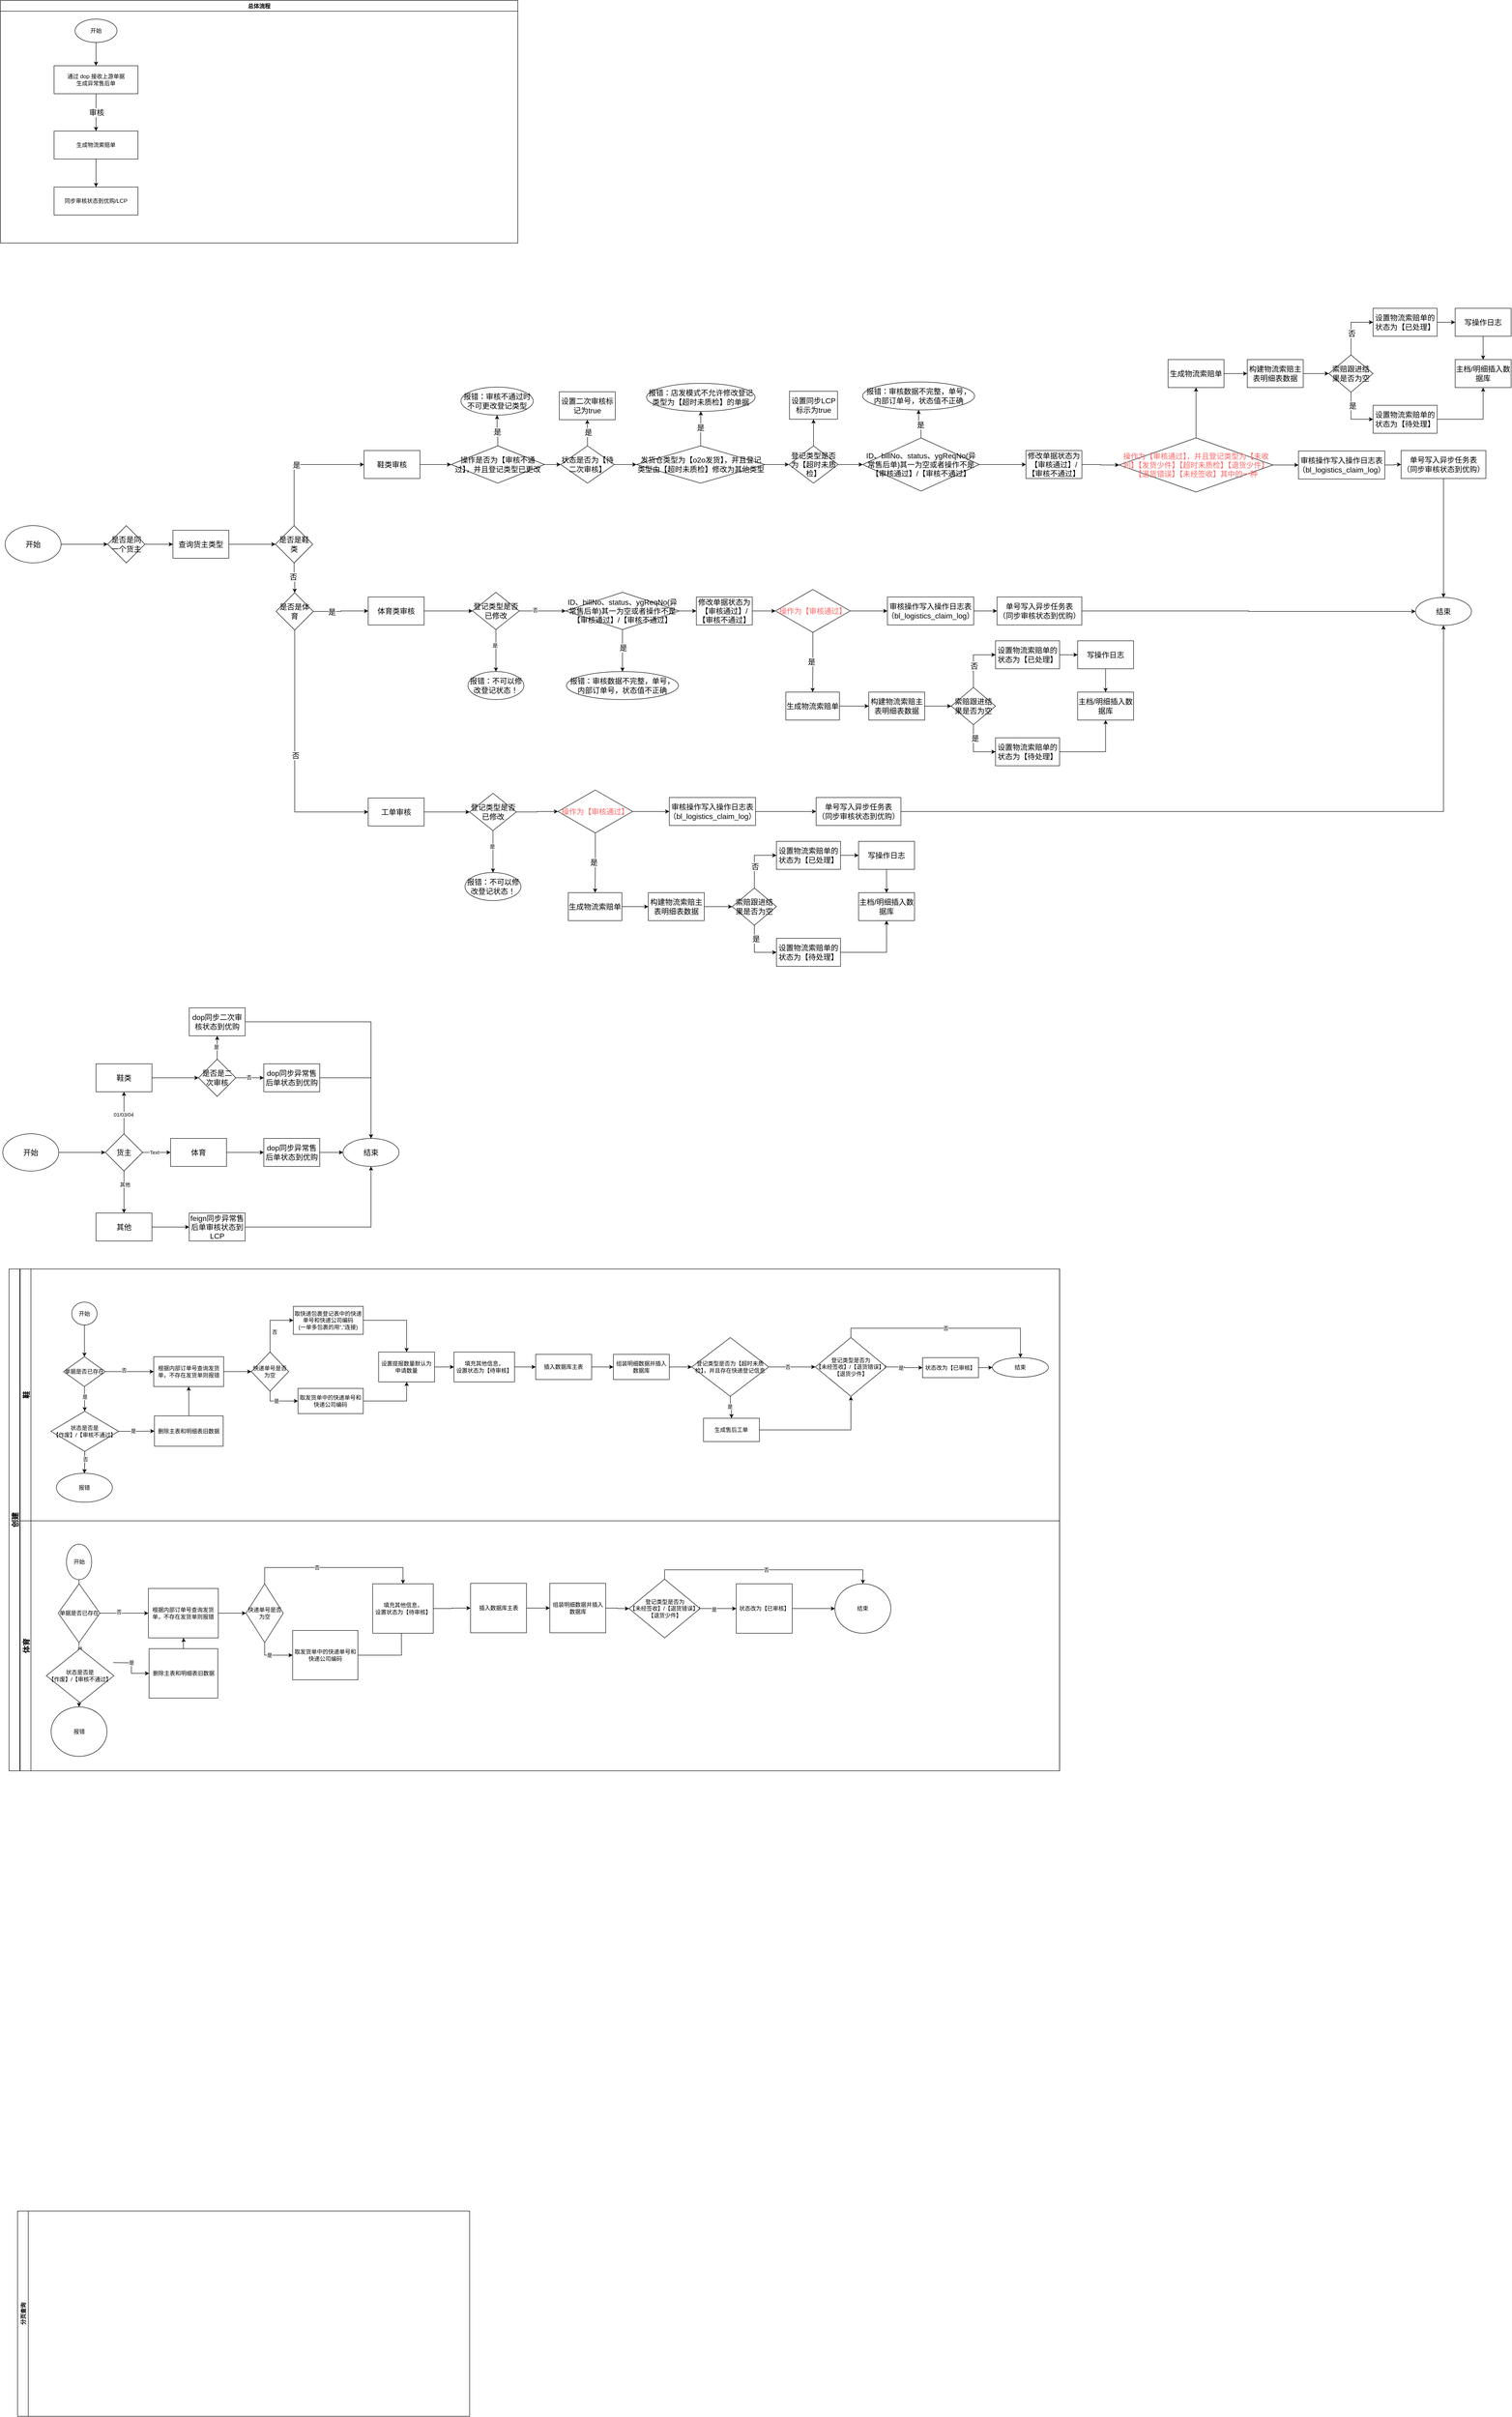 <mxfile version="17.4.6" type="github">
  <diagram id="0QxMf9gSCAv1vqsq4knW" name="Page-1">
    <mxGraphModel dx="3157" dy="3433" grid="1" gridSize="10" guides="1" tooltips="1" connect="1" arrows="1" fold="1" page="1" pageScale="1" pageWidth="827" pageHeight="1169" math="0" shadow="0">
      <root>
        <mxCell id="0" />
        <mxCell id="1" parent="0" />
        <mxCell id="4VdLajxk7bhCev_ChRC8-2" value="创建" style="swimlane;horizontal=0;fontSize=16;" parent="1" vertex="1">
          <mxGeometry x="-671.65" y="850" width="2254" height="1076" as="geometry">
            <mxRectangle x="110" y="80" width="30" height="50" as="alternateBounds" />
          </mxGeometry>
        </mxCell>
        <mxCell id="4VdLajxk7bhCev_ChRC8-70" value="体育" style="swimlane;horizontal=0;fontSize=16;" parent="4VdLajxk7bhCev_ChRC8-2" vertex="1">
          <mxGeometry x="24" y="540" width="2230" height="536" as="geometry" />
        </mxCell>
        <mxCell id="4VdLajxk7bhCev_ChRC8-71" value="开始" style="ellipse;whiteSpace=wrap;html=1;" parent="4VdLajxk7bhCev_ChRC8-70" vertex="1">
          <mxGeometry x="99.25" y="50" width="54" height="76" as="geometry" />
        </mxCell>
        <mxCell id="4VdLajxk7bhCev_ChRC8-72" value="" style="edgeStyle=orthogonalEdgeStyle;rounded=0;orthogonalLoop=1;jettySize=auto;html=1;" parent="4VdLajxk7bhCev_ChRC8-70" source="4VdLajxk7bhCev_ChRC8-71" target="4VdLajxk7bhCev_ChRC8-75" edge="1">
          <mxGeometry relative="1" as="geometry" />
        </mxCell>
        <mxCell id="4VdLajxk7bhCev_ChRC8-75" value="单据是否已存在" style="rhombus;whiteSpace=wrap;html=1;" parent="4VdLajxk7bhCev_ChRC8-70" vertex="1">
          <mxGeometry x="81.5" y="135" width="89.5" height="126" as="geometry" />
        </mxCell>
        <mxCell id="4VdLajxk7bhCev_ChRC8-76" value="" style="edgeStyle=orthogonalEdgeStyle;rounded=0;orthogonalLoop=1;jettySize=auto;html=1;entryX=0.5;entryY=0;entryDx=0;entryDy=0;" parent="4VdLajxk7bhCev_ChRC8-70" source="4VdLajxk7bhCev_ChRC8-75" edge="1">
          <mxGeometry relative="1" as="geometry">
            <mxPoint x="127" y="269" as="targetPoint" />
          </mxGeometry>
        </mxCell>
        <mxCell id="4VdLajxk7bhCev_ChRC8-77" value="是" style="edgeLabel;html=1;align=center;verticalAlign=middle;resizable=0;points=[];" parent="4VdLajxk7bhCev_ChRC8-76" vertex="1" connectable="0">
          <mxGeometry x="-0.179" y="1" relative="1" as="geometry">
            <mxPoint as="offset" />
          </mxGeometry>
        </mxCell>
        <mxCell id="4VdLajxk7bhCev_ChRC8-79" value="删除主表和明细表旧数据" style="whiteSpace=wrap;html=1;" parent="4VdLajxk7bhCev_ChRC8-70" vertex="1">
          <mxGeometry x="276.5" y="274" width="147.5" height="106" as="geometry" />
        </mxCell>
        <mxCell id="4VdLajxk7bhCev_ChRC8-80" value="" style="edgeStyle=orthogonalEdgeStyle;rounded=0;orthogonalLoop=1;jettySize=auto;html=1;" parent="4VdLajxk7bhCev_ChRC8-70" target="4VdLajxk7bhCev_ChRC8-79" edge="1">
          <mxGeometry relative="1" as="geometry">
            <mxPoint x="199.5" y="304" as="sourcePoint" />
          </mxGeometry>
        </mxCell>
        <mxCell id="4VdLajxk7bhCev_ChRC8-81" value="是" style="edgeLabel;html=1;align=center;verticalAlign=middle;resizable=0;points=[];" parent="4VdLajxk7bhCev_ChRC8-80" vertex="1" connectable="0">
          <mxGeometry x="-0.281" y="3" relative="1" as="geometry">
            <mxPoint x="3" y="2" as="offset" />
          </mxGeometry>
        </mxCell>
        <mxCell id="4VdLajxk7bhCev_ChRC8-82" value="" style="edgeStyle=orthogonalEdgeStyle;rounded=0;orthogonalLoop=1;jettySize=auto;html=1;" parent="4VdLajxk7bhCev_ChRC8-70" target="4VdLajxk7bhCev_ChRC8-84" edge="1">
          <mxGeometry relative="1" as="geometry">
            <mxPoint x="127.1" y="338.952" as="sourcePoint" />
          </mxGeometry>
        </mxCell>
        <mxCell id="4VdLajxk7bhCev_ChRC8-83" value="否" style="edgeLabel;html=1;align=center;verticalAlign=middle;resizable=0;points=[];" parent="4VdLajxk7bhCev_ChRC8-82" vertex="1" connectable="0">
          <mxGeometry x="-0.3" y="1" relative="1" as="geometry">
            <mxPoint as="offset" />
          </mxGeometry>
        </mxCell>
        <mxCell id="4VdLajxk7bhCev_ChRC8-84" value="报错" style="ellipse;whiteSpace=wrap;html=1;" parent="4VdLajxk7bhCev_ChRC8-70" vertex="1">
          <mxGeometry x="66.25" y="399" width="120" height="106" as="geometry" />
        </mxCell>
        <mxCell id="4VdLajxk7bhCev_ChRC8-86" value="根据内部订单号查询发货单，不存在发货单则报错" style="whiteSpace=wrap;html=1;" parent="4VdLajxk7bhCev_ChRC8-70" vertex="1">
          <mxGeometry x="275" y="145" width="150" height="106" as="geometry" />
        </mxCell>
        <mxCell id="4VdLajxk7bhCev_ChRC8-73" value="" style="edgeStyle=orthogonalEdgeStyle;rounded=0;orthogonalLoop=1;jettySize=auto;html=1;" parent="4VdLajxk7bhCev_ChRC8-70" source="4VdLajxk7bhCev_ChRC8-75" target="4VdLajxk7bhCev_ChRC8-86" edge="1">
          <mxGeometry relative="1" as="geometry" />
        </mxCell>
        <mxCell id="4VdLajxk7bhCev_ChRC8-74" value="否" style="edgeLabel;html=1;align=center;verticalAlign=middle;resizable=0;points=[];" parent="4VdLajxk7bhCev_ChRC8-73" vertex="1" connectable="0">
          <mxGeometry x="-0.235" y="3" relative="1" as="geometry">
            <mxPoint as="offset" />
          </mxGeometry>
        </mxCell>
        <mxCell id="4VdLajxk7bhCev_ChRC8-78" style="edgeStyle=orthogonalEdgeStyle;rounded=0;orthogonalLoop=1;jettySize=auto;html=1;entryX=0.5;entryY=1;entryDx=0;entryDy=0;" parent="4VdLajxk7bhCev_ChRC8-70" source="4VdLajxk7bhCev_ChRC8-79" target="4VdLajxk7bhCev_ChRC8-86" edge="1">
          <mxGeometry relative="1" as="geometry" />
        </mxCell>
        <mxCell id="4VdLajxk7bhCev_ChRC8-91" value="快递单号是否为空" style="rhombus;whiteSpace=wrap;html=1;" parent="4VdLajxk7bhCev_ChRC8-70" vertex="1">
          <mxGeometry x="484.5" y="135" width="80" height="126" as="geometry" />
        </mxCell>
        <mxCell id="4VdLajxk7bhCev_ChRC8-85" value="" style="edgeStyle=orthogonalEdgeStyle;rounded=0;orthogonalLoop=1;jettySize=auto;html=1;" parent="4VdLajxk7bhCev_ChRC8-70" source="4VdLajxk7bhCev_ChRC8-86" target="4VdLajxk7bhCev_ChRC8-91" edge="1">
          <mxGeometry relative="1" as="geometry" />
        </mxCell>
        <mxCell id="4VdLajxk7bhCev_ChRC8-92" style="edgeStyle=orthogonalEdgeStyle;rounded=0;orthogonalLoop=1;jettySize=auto;html=1;" parent="4VdLajxk7bhCev_ChRC8-70" source="4VdLajxk7bhCev_ChRC8-93" edge="1">
          <mxGeometry relative="1" as="geometry">
            <mxPoint x="817.55" y="195" as="targetPoint" />
          </mxGeometry>
        </mxCell>
        <mxCell id="4VdLajxk7bhCev_ChRC8-93" value="取发货单中的快递单号和快递公司编码" style="whiteSpace=wrap;html=1;" parent="4VdLajxk7bhCev_ChRC8-70" vertex="1">
          <mxGeometry x="584.5" y="235" width="140" height="106" as="geometry" />
        </mxCell>
        <mxCell id="4VdLajxk7bhCev_ChRC8-87" value="" style="edgeStyle=orthogonalEdgeStyle;rounded=0;orthogonalLoop=1;jettySize=auto;html=1;exitX=0.5;exitY=1;exitDx=0;exitDy=0;entryX=0;entryY=0.5;entryDx=0;entryDy=0;" parent="4VdLajxk7bhCev_ChRC8-70" source="4VdLajxk7bhCev_ChRC8-91" target="4VdLajxk7bhCev_ChRC8-93" edge="1">
          <mxGeometry relative="1" as="geometry" />
        </mxCell>
        <mxCell id="4VdLajxk7bhCev_ChRC8-88" value="是" style="edgeLabel;html=1;align=center;verticalAlign=middle;resizable=0;points=[];" parent="4VdLajxk7bhCev_ChRC8-87" vertex="1" connectable="0">
          <mxGeometry x="-0.147" relative="1" as="geometry">
            <mxPoint as="offset" />
          </mxGeometry>
        </mxCell>
        <mxCell id="4VdLajxk7bhCev_ChRC8-99" value="填充其他信息，&lt;br&gt;设置状态为【待审核】" style="whiteSpace=wrap;html=1;" parent="4VdLajxk7bhCev_ChRC8-70" vertex="1">
          <mxGeometry x="756.25" y="135" width="130" height="106" as="geometry" />
        </mxCell>
        <mxCell id="4VdLajxk7bhCev_ChRC8-89" value="" style="edgeStyle=orthogonalEdgeStyle;rounded=0;orthogonalLoop=1;jettySize=auto;html=1;exitX=0.5;exitY=0;exitDx=0;exitDy=0;entryX=0.5;entryY=0;entryDx=0;entryDy=0;" parent="4VdLajxk7bhCev_ChRC8-70" source="4VdLajxk7bhCev_ChRC8-91" target="4VdLajxk7bhCev_ChRC8-99" edge="1">
          <mxGeometry relative="1" as="geometry">
            <mxPoint x="574.5" y="84" as="targetPoint" />
            <Array as="points">
              <mxPoint x="524.25" y="100" />
              <mxPoint x="821.25" y="100" />
            </Array>
          </mxGeometry>
        </mxCell>
        <mxCell id="4VdLajxk7bhCev_ChRC8-90" value="否" style="edgeLabel;html=1;align=center;verticalAlign=middle;resizable=0;points=[];" parent="4VdLajxk7bhCev_ChRC8-89" vertex="1" connectable="0">
          <mxGeometry x="-0.254" y="1" relative="1" as="geometry">
            <mxPoint x="10" y="1" as="offset" />
          </mxGeometry>
        </mxCell>
        <mxCell id="4VdLajxk7bhCev_ChRC8-101" value="插入数据库主表" style="whiteSpace=wrap;html=1;" parent="4VdLajxk7bhCev_ChRC8-70" vertex="1">
          <mxGeometry x="966.25" y="134" width="120" height="106" as="geometry" />
        </mxCell>
        <mxCell id="4VdLajxk7bhCev_ChRC8-98" value="" style="edgeStyle=orthogonalEdgeStyle;rounded=0;orthogonalLoop=1;jettySize=auto;html=1;" parent="4VdLajxk7bhCev_ChRC8-70" source="4VdLajxk7bhCev_ChRC8-99" target="4VdLajxk7bhCev_ChRC8-101" edge="1">
          <mxGeometry relative="1" as="geometry" />
        </mxCell>
        <mxCell id="4VdLajxk7bhCev_ChRC8-103" value="组装明细数据并插入数据库" style="whiteSpace=wrap;html=1;" parent="4VdLajxk7bhCev_ChRC8-70" vertex="1">
          <mxGeometry x="1136.25" y="134" width="120" height="106" as="geometry" />
        </mxCell>
        <mxCell id="4VdLajxk7bhCev_ChRC8-100" value="" style="edgeStyle=orthogonalEdgeStyle;rounded=0;orthogonalLoop=1;jettySize=auto;html=1;" parent="4VdLajxk7bhCev_ChRC8-70" source="4VdLajxk7bhCev_ChRC8-101" target="4VdLajxk7bhCev_ChRC8-103" edge="1">
          <mxGeometry relative="1" as="geometry" />
        </mxCell>
        <mxCell id="4VdLajxk7bhCev_ChRC8-114" value="登记类型是否为&lt;br&gt;【未经签收】/【退货错误】/【退货少件】" style="rhombus;whiteSpace=wrap;html=1;" parent="4VdLajxk7bhCev_ChRC8-70" vertex="1">
          <mxGeometry x="1306.25" y="125" width="152.5" height="126" as="geometry" />
        </mxCell>
        <mxCell id="4VdLajxk7bhCev_ChRC8-102" value="" style="edgeStyle=orthogonalEdgeStyle;rounded=0;orthogonalLoop=1;jettySize=auto;html=1;entryX=0;entryY=0.5;entryDx=0;entryDy=0;" parent="4VdLajxk7bhCev_ChRC8-70" source="4VdLajxk7bhCev_ChRC8-103" target="4VdLajxk7bhCev_ChRC8-114" edge="1">
          <mxGeometry relative="1" as="geometry">
            <mxPoint x="1301.25" y="165" as="targetPoint" />
          </mxGeometry>
        </mxCell>
        <mxCell id="4VdLajxk7bhCev_ChRC8-116" value="状态改为【已审核】" style="whiteSpace=wrap;html=1;" parent="4VdLajxk7bhCev_ChRC8-70" vertex="1">
          <mxGeometry x="1536.25" y="135" width="120" height="106" as="geometry" />
        </mxCell>
        <mxCell id="4VdLajxk7bhCev_ChRC8-111" value="" style="edgeStyle=orthogonalEdgeStyle;rounded=0;orthogonalLoop=1;jettySize=auto;html=1;" parent="4VdLajxk7bhCev_ChRC8-70" source="4VdLajxk7bhCev_ChRC8-114" target="4VdLajxk7bhCev_ChRC8-116" edge="1">
          <mxGeometry relative="1" as="geometry" />
        </mxCell>
        <mxCell id="4VdLajxk7bhCev_ChRC8-112" value="是" style="edgeLabel;html=1;align=center;verticalAlign=middle;resizable=0;points=[];" parent="4VdLajxk7bhCev_ChRC8-111" vertex="1" connectable="0">
          <mxGeometry x="-0.222" y="-2" relative="1" as="geometry">
            <mxPoint as="offset" />
          </mxGeometry>
        </mxCell>
        <mxCell id="4VdLajxk7bhCev_ChRC8-117" value="状态是否是&lt;br&gt;【作废】/【审核不通过】" style="rhombus;whiteSpace=wrap;html=1;" parent="4VdLajxk7bhCev_ChRC8-70" vertex="1">
          <mxGeometry x="56" y="274" width="145" height="116" as="geometry" />
        </mxCell>
        <mxCell id="su_oZva-haXfQI1Y8N-j-1" value="结束" style="ellipse;whiteSpace=wrap;html=1;" parent="4VdLajxk7bhCev_ChRC8-70" vertex="1">
          <mxGeometry x="1748" y="135" width="120" height="106" as="geometry" />
        </mxCell>
        <mxCell id="4VdLajxk7bhCev_ChRC8-113" value="否" style="edgeStyle=orthogonalEdgeStyle;rounded=0;orthogonalLoop=1;jettySize=auto;html=1;entryX=0.5;entryY=0;entryDx=0;entryDy=0;exitX=0.5;exitY=0;exitDx=0;exitDy=0;" parent="4VdLajxk7bhCev_ChRC8-70" source="4VdLajxk7bhCev_ChRC8-114" target="su_oZva-haXfQI1Y8N-j-1" edge="1">
          <mxGeometry relative="1" as="geometry">
            <mxPoint x="1746.25" y="134" as="targetPoint" />
          </mxGeometry>
        </mxCell>
        <mxCell id="4VdLajxk7bhCev_ChRC8-115" value="" style="edgeStyle=orthogonalEdgeStyle;rounded=0;orthogonalLoop=1;jettySize=auto;html=1;entryX=0;entryY=0.5;entryDx=0;entryDy=0;" parent="4VdLajxk7bhCev_ChRC8-70" source="4VdLajxk7bhCev_ChRC8-116" target="su_oZva-haXfQI1Y8N-j-1" edge="1">
          <mxGeometry relative="1" as="geometry">
            <mxPoint x="1686.25" y="164" as="targetPoint" />
          </mxGeometry>
        </mxCell>
        <mxCell id="4VdLajxk7bhCev_ChRC8-3" value="分页查询" style="swimlane;horizontal=0;" parent="1" vertex="1">
          <mxGeometry x="-653.33" y="2870" width="970" height="440" as="geometry">
            <mxRectangle x="110" y="80" width="30" height="50" as="alternateBounds" />
          </mxGeometry>
        </mxCell>
        <mxCell id="4VdLajxk7bhCev_ChRC8-4" value="总体流程" style="swimlane;" parent="1" vertex="1">
          <mxGeometry x="-690" y="-1870" width="1110" height="520" as="geometry" />
        </mxCell>
        <mxCell id="4VdLajxk7bhCev_ChRC8-5" value="通过 dop 接收上游单据&lt;br&gt;生成异常售后单" style="rounded=0;whiteSpace=wrap;html=1;" parent="4VdLajxk7bhCev_ChRC8-4" vertex="1">
          <mxGeometry x="115" y="140" width="180" height="60" as="geometry" />
        </mxCell>
        <mxCell id="B7z1tM6jT_hRv7tLj4Sx-143" style="edgeStyle=orthogonalEdgeStyle;rounded=0;orthogonalLoop=1;jettySize=auto;html=1;exitX=0.5;exitY=1;exitDx=0;exitDy=0;entryX=0.5;entryY=0;entryDx=0;entryDy=0;fontSize=16;fontColor=#000000;" edge="1" parent="4VdLajxk7bhCev_ChRC8-4" source="4VdLajxk7bhCev_ChRC8-6" target="4VdLajxk7bhCev_ChRC8-5">
          <mxGeometry relative="1" as="geometry" />
        </mxCell>
        <mxCell id="4VdLajxk7bhCev_ChRC8-6" value="开始" style="ellipse;whiteSpace=wrap;html=1;" parent="4VdLajxk7bhCev_ChRC8-4" vertex="1">
          <mxGeometry x="160" y="40" width="90" height="50" as="geometry" />
        </mxCell>
        <mxCell id="B7z1tM6jT_hRv7tLj4Sx-147" value="同步审核状态到优购/LCP" style="whiteSpace=wrap;html=1;rounded=0;" vertex="1" parent="4VdLajxk7bhCev_ChRC8-4">
          <mxGeometry x="115" y="400" width="180" height="60" as="geometry" />
        </mxCell>
        <mxCell id="4VdLajxk7bhCev_ChRC8-9" value="开始" style="ellipse;whiteSpace=wrap;html=1;" parent="1" vertex="1">
          <mxGeometry x="-536.9" y="921" width="54" height="49" as="geometry" />
        </mxCell>
        <mxCell id="4VdLajxk7bhCev_ChRC8-18" value="" style="edgeStyle=orthogonalEdgeStyle;rounded=0;orthogonalLoop=1;jettySize=auto;html=1;" parent="1" source="4VdLajxk7bhCev_ChRC8-9" target="4VdLajxk7bhCev_ChRC8-17" edge="1">
          <mxGeometry relative="1" as="geometry" />
        </mxCell>
        <mxCell id="4VdLajxk7bhCev_ChRC8-30" value="" style="edgeStyle=orthogonalEdgeStyle;rounded=0;orthogonalLoop=1;jettySize=auto;html=1;" parent="1" source="4VdLajxk7bhCev_ChRC8-17" target="4VdLajxk7bhCev_ChRC8-29" edge="1">
          <mxGeometry relative="1" as="geometry" />
        </mxCell>
        <mxCell id="4VdLajxk7bhCev_ChRC8-31" value="否" style="edgeLabel;html=1;align=center;verticalAlign=middle;resizable=0;points=[];" parent="4VdLajxk7bhCev_ChRC8-30" vertex="1" connectable="0">
          <mxGeometry x="-0.235" y="3" relative="1" as="geometry">
            <mxPoint as="offset" />
          </mxGeometry>
        </mxCell>
        <mxCell id="4VdLajxk7bhCev_ChRC8-17" value="单据是否已存在" style="rhombus;whiteSpace=wrap;html=1;" parent="1" vertex="1">
          <mxGeometry x="-554.65" y="1038" width="89.5" height="64" as="geometry" />
        </mxCell>
        <mxCell id="4VdLajxk7bhCev_ChRC8-20" value="" style="edgeStyle=orthogonalEdgeStyle;rounded=0;orthogonalLoop=1;jettySize=auto;html=1;entryX=0.5;entryY=0;entryDx=0;entryDy=0;" parent="1" source="4VdLajxk7bhCev_ChRC8-17" target="4VdLajxk7bhCev_ChRC8-22" edge="1">
          <mxGeometry relative="1" as="geometry">
            <mxPoint x="-559.65" y="1155" as="targetPoint" />
          </mxGeometry>
        </mxCell>
        <mxCell id="4VdLajxk7bhCev_ChRC8-21" value="是" style="edgeLabel;html=1;align=center;verticalAlign=middle;resizable=0;points=[];" parent="4VdLajxk7bhCev_ChRC8-20" vertex="1" connectable="0">
          <mxGeometry x="-0.179" y="1" relative="1" as="geometry">
            <mxPoint as="offset" />
          </mxGeometry>
        </mxCell>
        <mxCell id="B7z1tM6jT_hRv7tLj4Sx-13" value="" style="edgeStyle=orthogonalEdgeStyle;rounded=0;orthogonalLoop=1;jettySize=auto;html=1;" edge="1" parent="1" source="4VdLajxk7bhCev_ChRC8-22" target="4VdLajxk7bhCev_ChRC8-25">
          <mxGeometry relative="1" as="geometry" />
        </mxCell>
        <mxCell id="4VdLajxk7bhCev_ChRC8-22" value="状态是否是&lt;br&gt;【作废】/【审核不通过】" style="rhombus;whiteSpace=wrap;html=1;" parent="1" vertex="1">
          <mxGeometry x="-581.65" y="1155" width="145" height="86" as="geometry" />
        </mxCell>
        <mxCell id="4VdLajxk7bhCev_ChRC8-32" style="edgeStyle=orthogonalEdgeStyle;rounded=0;orthogonalLoop=1;jettySize=auto;html=1;entryX=0.5;entryY=1;entryDx=0;entryDy=0;" parent="1" source="4VdLajxk7bhCev_ChRC8-23" target="4VdLajxk7bhCev_ChRC8-29" edge="1">
          <mxGeometry relative="1" as="geometry" />
        </mxCell>
        <mxCell id="4VdLajxk7bhCev_ChRC8-23" value="删除主表和明细表旧数据" style="whiteSpace=wrap;html=1;" parent="1" vertex="1">
          <mxGeometry x="-359.65" y="1165" width="147.5" height="65" as="geometry" />
        </mxCell>
        <mxCell id="4VdLajxk7bhCev_ChRC8-24" value="" style="edgeStyle=orthogonalEdgeStyle;rounded=0;orthogonalLoop=1;jettySize=auto;html=1;" parent="1" source="4VdLajxk7bhCev_ChRC8-22" target="4VdLajxk7bhCev_ChRC8-23" edge="1">
          <mxGeometry relative="1" as="geometry" />
        </mxCell>
        <mxCell id="4VdLajxk7bhCev_ChRC8-28" value="是" style="edgeLabel;html=1;align=center;verticalAlign=middle;resizable=0;points=[];" parent="4VdLajxk7bhCev_ChRC8-24" vertex="1" connectable="0">
          <mxGeometry x="-0.281" y="3" relative="1" as="geometry">
            <mxPoint x="3" y="2" as="offset" />
          </mxGeometry>
        </mxCell>
        <mxCell id="4VdLajxk7bhCev_ChRC8-26" value="" style="edgeStyle=orthogonalEdgeStyle;rounded=0;orthogonalLoop=1;jettySize=auto;html=1;" parent="1" source="4VdLajxk7bhCev_ChRC8-22" target="4VdLajxk7bhCev_ChRC8-25" edge="1">
          <mxGeometry relative="1" as="geometry" />
        </mxCell>
        <mxCell id="4VdLajxk7bhCev_ChRC8-27" value="否" style="edgeLabel;html=1;align=center;verticalAlign=middle;resizable=0;points=[];" parent="4VdLajxk7bhCev_ChRC8-26" vertex="1" connectable="0">
          <mxGeometry x="-0.3" y="1" relative="1" as="geometry">
            <mxPoint as="offset" />
          </mxGeometry>
        </mxCell>
        <mxCell id="4VdLajxk7bhCev_ChRC8-25" value="报错" style="ellipse;whiteSpace=wrap;html=1;" parent="1" vertex="1">
          <mxGeometry x="-569.9" y="1288" width="120" height="62" as="geometry" />
        </mxCell>
        <mxCell id="4VdLajxk7bhCev_ChRC8-34" value="" style="edgeStyle=orthogonalEdgeStyle;rounded=0;orthogonalLoop=1;jettySize=auto;html=1;" parent="1" source="4VdLajxk7bhCev_ChRC8-29" target="4VdLajxk7bhCev_ChRC8-33" edge="1">
          <mxGeometry relative="1" as="geometry" />
        </mxCell>
        <mxCell id="4VdLajxk7bhCev_ChRC8-29" value="根据内部订单号查询发货单，不存在发货单则报错" style="whiteSpace=wrap;html=1;" parent="1" vertex="1">
          <mxGeometry x="-361.15" y="1038" width="150" height="64" as="geometry" />
        </mxCell>
        <mxCell id="4VdLajxk7bhCev_ChRC8-36" value="" style="edgeStyle=orthogonalEdgeStyle;rounded=0;orthogonalLoop=1;jettySize=auto;html=1;exitX=0.5;exitY=1;exitDx=0;exitDy=0;entryX=0;entryY=0.5;entryDx=0;entryDy=0;" parent="1" source="4VdLajxk7bhCev_ChRC8-33" target="4VdLajxk7bhCev_ChRC8-35" edge="1">
          <mxGeometry relative="1" as="geometry" />
        </mxCell>
        <mxCell id="4VdLajxk7bhCev_ChRC8-37" value="是" style="edgeLabel;html=1;align=center;verticalAlign=middle;resizable=0;points=[];" parent="4VdLajxk7bhCev_ChRC8-36" vertex="1" connectable="0">
          <mxGeometry x="-0.147" relative="1" as="geometry">
            <mxPoint as="offset" />
          </mxGeometry>
        </mxCell>
        <mxCell id="4VdLajxk7bhCev_ChRC8-39" value="" style="edgeStyle=orthogonalEdgeStyle;rounded=0;orthogonalLoop=1;jettySize=auto;html=1;exitX=0.5;exitY=0;exitDx=0;exitDy=0;entryX=0;entryY=0.5;entryDx=0;entryDy=0;" parent="1" source="4VdLajxk7bhCev_ChRC8-33" target="4VdLajxk7bhCev_ChRC8-38" edge="1">
          <mxGeometry relative="1" as="geometry" />
        </mxCell>
        <mxCell id="4VdLajxk7bhCev_ChRC8-40" value="否" style="edgeLabel;html=1;align=center;verticalAlign=middle;resizable=0;points=[];" parent="4VdLajxk7bhCev_ChRC8-39" vertex="1" connectable="0">
          <mxGeometry x="-0.254" y="1" relative="1" as="geometry">
            <mxPoint x="10" y="1" as="offset" />
          </mxGeometry>
        </mxCell>
        <mxCell id="4VdLajxk7bhCev_ChRC8-43" style="edgeStyle=orthogonalEdgeStyle;rounded=0;orthogonalLoop=1;jettySize=auto;html=1;" parent="1" source="4VdLajxk7bhCev_ChRC8-35" target="4VdLajxk7bhCev_ChRC8-41" edge="1">
          <mxGeometry relative="1" as="geometry" />
        </mxCell>
        <mxCell id="4VdLajxk7bhCev_ChRC8-35" value="取发货单中的快递单号和快递公司编码" style="whiteSpace=wrap;html=1;" parent="1" vertex="1">
          <mxGeometry x="-51.65" y="1106" width="140" height="54" as="geometry" />
        </mxCell>
        <mxCell id="4VdLajxk7bhCev_ChRC8-42" value="" style="edgeStyle=orthogonalEdgeStyle;rounded=0;orthogonalLoop=1;jettySize=auto;html=1;" parent="1" source="4VdLajxk7bhCev_ChRC8-38" target="4VdLajxk7bhCev_ChRC8-41" edge="1">
          <mxGeometry relative="1" as="geometry" />
        </mxCell>
        <mxCell id="4VdLajxk7bhCev_ChRC8-38" value="取快递包裹登记表中的快递单号和快递公司编码&lt;br&gt;(一单多包裹的用“,”连接)" style="whiteSpace=wrap;html=1;" parent="1" vertex="1">
          <mxGeometry x="-61.65" y="930" width="150" height="60" as="geometry" />
        </mxCell>
        <mxCell id="4VdLajxk7bhCev_ChRC8-51" value="" style="edgeStyle=orthogonalEdgeStyle;rounded=0;orthogonalLoop=1;jettySize=auto;html=1;" parent="1" source="4VdLajxk7bhCev_ChRC8-48" target="4VdLajxk7bhCev_ChRC8-50" edge="1">
          <mxGeometry relative="1" as="geometry" />
        </mxCell>
        <mxCell id="4VdLajxk7bhCev_ChRC8-53" value="" style="edgeStyle=orthogonalEdgeStyle;rounded=0;orthogonalLoop=1;jettySize=auto;html=1;exitX=0.5;exitY=1;exitDx=0;exitDy=0;entryX=0.5;entryY=0;entryDx=0;entryDy=0;" parent="1" source="4VdLajxk7bhCev_ChRC8-50" target="4VdLajxk7bhCev_ChRC8-52" edge="1">
          <mxGeometry relative="1" as="geometry" />
        </mxCell>
        <mxCell id="4VdLajxk7bhCev_ChRC8-62" value="是" style="edgeLabel;html=1;align=center;verticalAlign=middle;resizable=0;points=[];" parent="4VdLajxk7bhCev_ChRC8-53" vertex="1" connectable="0">
          <mxGeometry x="-0.141" y="-1" relative="1" as="geometry">
            <mxPoint as="offset" />
          </mxGeometry>
        </mxCell>
        <mxCell id="4VdLajxk7bhCev_ChRC8-57" value="" style="edgeStyle=orthogonalEdgeStyle;rounded=0;orthogonalLoop=1;jettySize=auto;html=1;" parent="1" source="4VdLajxk7bhCev_ChRC8-50" target="4VdLajxk7bhCev_ChRC8-56" edge="1">
          <mxGeometry relative="1" as="geometry" />
        </mxCell>
        <mxCell id="4VdLajxk7bhCev_ChRC8-63" value="否" style="edgeLabel;html=1;align=center;verticalAlign=middle;resizable=0;points=[];" parent="4VdLajxk7bhCev_ChRC8-57" vertex="1" connectable="0">
          <mxGeometry x="-0.575" relative="1" as="geometry">
            <mxPoint x="19" as="offset" />
          </mxGeometry>
        </mxCell>
        <mxCell id="4VdLajxk7bhCev_ChRC8-50" value="登记类型是否为【超时未质检】，并且存在快递登记信息" style="rhombus;whiteSpace=wrap;html=1;" parent="1" vertex="1">
          <mxGeometry x="793.35" y="997" width="165" height="126" as="geometry" />
        </mxCell>
        <mxCell id="4VdLajxk7bhCev_ChRC8-61" style="edgeStyle=orthogonalEdgeStyle;rounded=0;orthogonalLoop=1;jettySize=auto;html=1;entryX=0.5;entryY=1;entryDx=0;entryDy=0;exitX=1;exitY=0.5;exitDx=0;exitDy=0;" parent="1" source="4VdLajxk7bhCev_ChRC8-52" target="4VdLajxk7bhCev_ChRC8-56" edge="1">
          <mxGeometry relative="1" as="geometry" />
        </mxCell>
        <mxCell id="4VdLajxk7bhCev_ChRC8-52" value="生成售后工单" style="whiteSpace=wrap;html=1;" parent="1" vertex="1">
          <mxGeometry x="818.35" y="1170" width="120" height="50" as="geometry" />
        </mxCell>
        <mxCell id="4VdLajxk7bhCev_ChRC8-59" value="" style="edgeStyle=orthogonalEdgeStyle;rounded=0;orthogonalLoop=1;jettySize=auto;html=1;" parent="1" source="4VdLajxk7bhCev_ChRC8-56" target="4VdLajxk7bhCev_ChRC8-58" edge="1">
          <mxGeometry relative="1" as="geometry" />
        </mxCell>
        <mxCell id="4VdLajxk7bhCev_ChRC8-60" value="是" style="edgeLabel;html=1;align=center;verticalAlign=middle;resizable=0;points=[];" parent="4VdLajxk7bhCev_ChRC8-59" vertex="1" connectable="0">
          <mxGeometry x="-0.222" y="-2" relative="1" as="geometry">
            <mxPoint as="offset" />
          </mxGeometry>
        </mxCell>
        <mxCell id="4VdLajxk7bhCev_ChRC8-69" value="否" style="edgeStyle=orthogonalEdgeStyle;rounded=0;orthogonalLoop=1;jettySize=auto;html=1;entryX=0.5;entryY=0;entryDx=0;entryDy=0;exitX=0.5;exitY=0;exitDx=0;exitDy=0;" parent="1" source="4VdLajxk7bhCev_ChRC8-56" target="4VdLajxk7bhCev_ChRC8-64" edge="1">
          <mxGeometry relative="1" as="geometry">
            <mxPoint x="1178.35" y="910" as="targetPoint" />
          </mxGeometry>
        </mxCell>
        <mxCell id="4VdLajxk7bhCev_ChRC8-56" value="登记类型是否为&lt;br&gt;【未经签收】/【退货错误】/【退货少件】" style="rhombus;whiteSpace=wrap;html=1;" parent="1" vertex="1">
          <mxGeometry x="1058.35" y="997" width="152.5" height="126" as="geometry" />
        </mxCell>
        <mxCell id="4VdLajxk7bhCev_ChRC8-65" value="" style="edgeStyle=orthogonalEdgeStyle;rounded=0;orthogonalLoop=1;jettySize=auto;html=1;" parent="1" source="4VdLajxk7bhCev_ChRC8-58" target="4VdLajxk7bhCev_ChRC8-64" edge="1">
          <mxGeometry relative="1" as="geometry" />
        </mxCell>
        <mxCell id="4VdLajxk7bhCev_ChRC8-58" value="状态改为【已审核】" style="whiteSpace=wrap;html=1;" parent="1" vertex="1">
          <mxGeometry x="1288.35" y="1040" width="120" height="43" as="geometry" />
        </mxCell>
        <mxCell id="4VdLajxk7bhCev_ChRC8-64" value="结束" style="ellipse;whiteSpace=wrap;html=1;" parent="1" vertex="1">
          <mxGeometry x="1438.35" y="1040" width="120" height="42" as="geometry" />
        </mxCell>
        <mxCell id="4VdLajxk7bhCev_ChRC8-7" value="鞋" style="swimlane;horizontal=0;fontSize=16;" parent="1" vertex="1">
          <mxGeometry x="-647.65" y="850" width="2230" height="540" as="geometry" />
        </mxCell>
        <mxCell id="4VdLajxk7bhCev_ChRC8-48" value="组装明细数据并插入数据库" style="whiteSpace=wrap;html=1;" parent="4VdLajxk7bhCev_ChRC8-7" vertex="1">
          <mxGeometry x="1272.65" y="183" width="120" height="54" as="geometry" />
        </mxCell>
        <mxCell id="4VdLajxk7bhCev_ChRC8-46" value="插入数据库主表" style="whiteSpace=wrap;html=1;" parent="4VdLajxk7bhCev_ChRC8-7" vertex="1">
          <mxGeometry x="1106" y="183" width="120" height="54" as="geometry" />
        </mxCell>
        <mxCell id="4VdLajxk7bhCev_ChRC8-49" value="" style="edgeStyle=orthogonalEdgeStyle;rounded=0;orthogonalLoop=1;jettySize=auto;html=1;" parent="4VdLajxk7bhCev_ChRC8-7" source="4VdLajxk7bhCev_ChRC8-46" target="4VdLajxk7bhCev_ChRC8-48" edge="1">
          <mxGeometry relative="1" as="geometry" />
        </mxCell>
        <mxCell id="4VdLajxk7bhCev_ChRC8-44" value="填充其他信息，&lt;br&gt;设置状态为【待审核】" style="whiteSpace=wrap;html=1;" parent="4VdLajxk7bhCev_ChRC8-7" vertex="1">
          <mxGeometry x="930.65" y="178" width="130" height="64" as="geometry" />
        </mxCell>
        <mxCell id="4VdLajxk7bhCev_ChRC8-47" value="" style="edgeStyle=orthogonalEdgeStyle;rounded=0;orthogonalLoop=1;jettySize=auto;html=1;" parent="4VdLajxk7bhCev_ChRC8-7" source="4VdLajxk7bhCev_ChRC8-44" target="4VdLajxk7bhCev_ChRC8-46" edge="1">
          <mxGeometry relative="1" as="geometry" />
        </mxCell>
        <mxCell id="4VdLajxk7bhCev_ChRC8-41" value="设置提报数量默认为申请数量" style="whiteSpace=wrap;html=1;" parent="4VdLajxk7bhCev_ChRC8-7" vertex="1">
          <mxGeometry x="769" y="178" width="120" height="64" as="geometry" />
        </mxCell>
        <mxCell id="4VdLajxk7bhCev_ChRC8-45" value="" style="edgeStyle=orthogonalEdgeStyle;rounded=0;orthogonalLoop=1;jettySize=auto;html=1;" parent="4VdLajxk7bhCev_ChRC8-7" source="4VdLajxk7bhCev_ChRC8-41" target="4VdLajxk7bhCev_ChRC8-44" edge="1">
          <mxGeometry relative="1" as="geometry" />
        </mxCell>
        <mxCell id="4VdLajxk7bhCev_ChRC8-33" value="快递单号是否为空" style="rhombus;whiteSpace=wrap;html=1;" parent="4VdLajxk7bhCev_ChRC8-7" vertex="1">
          <mxGeometry x="496" y="178" width="80" height="84" as="geometry" />
        </mxCell>
        <mxCell id="su_oZva-haXfQI1Y8N-j-4" value="" style="edgeStyle=orthogonalEdgeStyle;rounded=0;orthogonalLoop=1;jettySize=auto;html=1;fontSize=16;" parent="1" source="su_oZva-haXfQI1Y8N-j-2" target="su_oZva-haXfQI1Y8N-j-3" edge="1">
          <mxGeometry relative="1" as="geometry" />
        </mxCell>
        <mxCell id="su_oZva-haXfQI1Y8N-j-2" value="开始" style="ellipse;whiteSpace=wrap;html=1;fontSize=16;" parent="1" vertex="1">
          <mxGeometry x="-680" y="-744" width="120" height="80" as="geometry" />
        </mxCell>
        <mxCell id="su_oZva-haXfQI1Y8N-j-6" value="" style="edgeStyle=orthogonalEdgeStyle;rounded=0;orthogonalLoop=1;jettySize=auto;html=1;fontSize=16;" parent="1" source="su_oZva-haXfQI1Y8N-j-3" target="su_oZva-haXfQI1Y8N-j-5" edge="1">
          <mxGeometry relative="1" as="geometry" />
        </mxCell>
        <mxCell id="su_oZva-haXfQI1Y8N-j-3" value="是否是同一个货主" style="rhombus;whiteSpace=wrap;html=1;fontSize=16;" parent="1" vertex="1">
          <mxGeometry x="-460" y="-744" width="80" height="80" as="geometry" />
        </mxCell>
        <mxCell id="su_oZva-haXfQI1Y8N-j-8" value="" style="edgeStyle=orthogonalEdgeStyle;rounded=0;orthogonalLoop=1;jettySize=auto;html=1;fontSize=16;" parent="1" source="su_oZva-haXfQI1Y8N-j-5" target="su_oZva-haXfQI1Y8N-j-7" edge="1">
          <mxGeometry relative="1" as="geometry" />
        </mxCell>
        <mxCell id="su_oZva-haXfQI1Y8N-j-5" value="查询货主类型" style="whiteSpace=wrap;html=1;fontSize=16;" parent="1" vertex="1">
          <mxGeometry x="-320" y="-734" width="120" height="60" as="geometry" />
        </mxCell>
        <mxCell id="su_oZva-haXfQI1Y8N-j-10" value="" style="edgeStyle=orthogonalEdgeStyle;rounded=0;orthogonalLoop=1;jettySize=auto;html=1;fontSize=16;" parent="1" source="su_oZva-haXfQI1Y8N-j-7" target="su_oZva-haXfQI1Y8N-j-9" edge="1">
          <mxGeometry relative="1" as="geometry" />
        </mxCell>
        <mxCell id="su_oZva-haXfQI1Y8N-j-18" value="否" style="edgeLabel;html=1;align=center;verticalAlign=middle;resizable=0;points=[];fontSize=16;" parent="su_oZva-haXfQI1Y8N-j-10" vertex="1" connectable="0">
          <mxGeometry x="-0.086" y="-1" relative="1" as="geometry">
            <mxPoint x="-1" as="offset" />
          </mxGeometry>
        </mxCell>
        <mxCell id="su_oZva-haXfQI1Y8N-j-12" value="" style="edgeStyle=orthogonalEdgeStyle;rounded=0;orthogonalLoop=1;jettySize=auto;html=1;fontSize=16;exitX=0.5;exitY=0;exitDx=0;exitDy=0;entryX=0;entryY=0.5;entryDx=0;entryDy=0;" parent="1" source="su_oZva-haXfQI1Y8N-j-7" target="su_oZva-haXfQI1Y8N-j-11" edge="1">
          <mxGeometry relative="1" as="geometry" />
        </mxCell>
        <mxCell id="su_oZva-haXfQI1Y8N-j-17" value="是" style="edgeLabel;html=1;align=center;verticalAlign=middle;resizable=0;points=[];fontSize=16;" parent="su_oZva-haXfQI1Y8N-j-12" vertex="1" connectable="0">
          <mxGeometry x="-0.035" y="-2" relative="1" as="geometry">
            <mxPoint y="-1" as="offset" />
          </mxGeometry>
        </mxCell>
        <mxCell id="su_oZva-haXfQI1Y8N-j-7" value="是否是鞋类" style="rhombus;whiteSpace=wrap;html=1;fontSize=16;" parent="1" vertex="1">
          <mxGeometry x="-100" y="-744" width="80" height="80" as="geometry" />
        </mxCell>
        <mxCell id="su_oZva-haXfQI1Y8N-j-14" value="" style="edgeStyle=orthogonalEdgeStyle;rounded=0;orthogonalLoop=1;jettySize=auto;html=1;fontSize=16;" parent="1" source="su_oZva-haXfQI1Y8N-j-9" target="su_oZva-haXfQI1Y8N-j-13" edge="1">
          <mxGeometry relative="1" as="geometry" />
        </mxCell>
        <mxCell id="su_oZva-haXfQI1Y8N-j-19" value="是" style="edgeLabel;html=1;align=center;verticalAlign=middle;resizable=0;points=[];fontSize=16;" parent="su_oZva-haXfQI1Y8N-j-14" vertex="1" connectable="0">
          <mxGeometry x="-0.346" y="-2" relative="1" as="geometry">
            <mxPoint y="-1" as="offset" />
          </mxGeometry>
        </mxCell>
        <mxCell id="su_oZva-haXfQI1Y8N-j-16" value="" style="edgeStyle=orthogonalEdgeStyle;rounded=0;orthogonalLoop=1;jettySize=auto;html=1;fontSize=16;exitX=0.5;exitY=1;exitDx=0;exitDy=0;entryX=0;entryY=0.5;entryDx=0;entryDy=0;" parent="1" source="su_oZva-haXfQI1Y8N-j-9" target="su_oZva-haXfQI1Y8N-j-15" edge="1">
          <mxGeometry relative="1" as="geometry" />
        </mxCell>
        <mxCell id="su_oZva-haXfQI1Y8N-j-20" value="否" style="edgeLabel;html=1;align=center;verticalAlign=middle;resizable=0;points=[];fontSize=16;" parent="su_oZva-haXfQI1Y8N-j-16" vertex="1" connectable="0">
          <mxGeometry x="-0.019" y="2" relative="1" as="geometry">
            <mxPoint x="-1" as="offset" />
          </mxGeometry>
        </mxCell>
        <mxCell id="su_oZva-haXfQI1Y8N-j-9" value="是否是体育" style="rhombus;whiteSpace=wrap;html=1;fontSize=16;" parent="1" vertex="1">
          <mxGeometry x="-98.7" y="-600" width="80" height="80" as="geometry" />
        </mxCell>
        <mxCell id="su_oZva-haXfQI1Y8N-j-22" value="" style="edgeStyle=orthogonalEdgeStyle;rounded=0;orthogonalLoop=1;jettySize=auto;html=1;fontSize=16;entryX=0;entryY=0.5;entryDx=0;entryDy=0;" parent="1" source="su_oZva-haXfQI1Y8N-j-11" target="su_oZva-haXfQI1Y8N-j-26" edge="1">
          <mxGeometry relative="1" as="geometry">
            <mxPoint x="310" y="-875" as="targetPoint" />
          </mxGeometry>
        </mxCell>
        <mxCell id="su_oZva-haXfQI1Y8N-j-11" value="鞋类审核" style="whiteSpace=wrap;html=1;fontSize=16;" parent="1" vertex="1">
          <mxGeometry x="90" y="-905" width="120" height="60" as="geometry" />
        </mxCell>
        <mxCell id="B7z1tM6jT_hRv7tLj4Sx-23" value="" style="edgeStyle=orthogonalEdgeStyle;rounded=0;orthogonalLoop=1;jettySize=auto;html=1;" edge="1" parent="1" source="su_oZva-haXfQI1Y8N-j-13" target="B7z1tM6jT_hRv7tLj4Sx-22">
          <mxGeometry relative="1" as="geometry" />
        </mxCell>
        <mxCell id="su_oZva-haXfQI1Y8N-j-13" value="体育类审核" style="whiteSpace=wrap;html=1;fontSize=16;" parent="1" vertex="1">
          <mxGeometry x="99.0" y="-591" width="120" height="60" as="geometry" />
        </mxCell>
        <mxCell id="B7z1tM6jT_hRv7tLj4Sx-75" style="edgeStyle=orthogonalEdgeStyle;rounded=0;orthogonalLoop=1;jettySize=auto;html=1;entryX=0;entryY=0.5;entryDx=0;entryDy=0;fontSize=16;fontColor=#000000;" edge="1" parent="1" source="su_oZva-haXfQI1Y8N-j-15" target="B7z1tM6jT_hRv7tLj4Sx-73">
          <mxGeometry relative="1" as="geometry" />
        </mxCell>
        <mxCell id="su_oZva-haXfQI1Y8N-j-15" value="工单审核" style="whiteSpace=wrap;html=1;fontSize=16;" parent="1" vertex="1">
          <mxGeometry x="99.0" y="-160" width="120" height="60" as="geometry" />
        </mxCell>
        <mxCell id="su_oZva-haXfQI1Y8N-j-28" value="" style="edgeStyle=orthogonalEdgeStyle;rounded=0;orthogonalLoop=1;jettySize=auto;html=1;fontSize=16;" parent="1" source="su_oZva-haXfQI1Y8N-j-26" target="su_oZva-haXfQI1Y8N-j-27" edge="1">
          <mxGeometry relative="1" as="geometry" />
        </mxCell>
        <mxCell id="su_oZva-haXfQI1Y8N-j-33" value="是" style="edgeLabel;html=1;align=center;verticalAlign=middle;resizable=0;points=[];fontSize=16;" parent="su_oZva-haXfQI1Y8N-j-28" vertex="1" connectable="0">
          <mxGeometry x="-0.091" y="1" relative="1" as="geometry">
            <mxPoint as="offset" />
          </mxGeometry>
        </mxCell>
        <mxCell id="su_oZva-haXfQI1Y8N-j-30" value="" style="edgeStyle=orthogonalEdgeStyle;rounded=0;orthogonalLoop=1;jettySize=auto;html=1;fontSize=16;" parent="1" source="su_oZva-haXfQI1Y8N-j-26" target="su_oZva-haXfQI1Y8N-j-29" edge="1">
          <mxGeometry relative="1" as="geometry" />
        </mxCell>
        <mxCell id="su_oZva-haXfQI1Y8N-j-26" value="操作是否为【审核不通过】，并且登记类型已更改" style="rhombus;whiteSpace=wrap;html=1;fontSize=16;" parent="1" vertex="1">
          <mxGeometry x="277" y="-915" width="200" height="80" as="geometry" />
        </mxCell>
        <mxCell id="su_oZva-haXfQI1Y8N-j-27" value="报错：审核不通过时不可更改登记类型" style="ellipse;whiteSpace=wrap;html=1;fontSize=16;" parent="1" vertex="1">
          <mxGeometry x="298" y="-1041" width="155" height="60" as="geometry" />
        </mxCell>
        <mxCell id="su_oZva-haXfQI1Y8N-j-32" value="" style="edgeStyle=orthogonalEdgeStyle;rounded=0;orthogonalLoop=1;jettySize=auto;html=1;fontSize=16;" parent="1" source="su_oZva-haXfQI1Y8N-j-29" target="su_oZva-haXfQI1Y8N-j-31" edge="1">
          <mxGeometry relative="1" as="geometry" />
        </mxCell>
        <mxCell id="su_oZva-haXfQI1Y8N-j-34" value="是" style="edgeLabel;html=1;align=center;verticalAlign=middle;resizable=0;points=[];fontSize=16;" parent="su_oZva-haXfQI1Y8N-j-32" vertex="1" connectable="0">
          <mxGeometry x="-0.009" relative="1" as="geometry">
            <mxPoint x="1" y="-1" as="offset" />
          </mxGeometry>
        </mxCell>
        <mxCell id="su_oZva-haXfQI1Y8N-j-36" value="" style="edgeStyle=orthogonalEdgeStyle;rounded=0;orthogonalLoop=1;jettySize=auto;html=1;fontSize=16;" parent="1" source="su_oZva-haXfQI1Y8N-j-29" target="su_oZva-haXfQI1Y8N-j-35" edge="1">
          <mxGeometry relative="1" as="geometry" />
        </mxCell>
        <mxCell id="su_oZva-haXfQI1Y8N-j-29" value="状态是否为【待二次审核】" style="rhombus;whiteSpace=wrap;html=1;fontSize=16;" parent="1" vertex="1">
          <mxGeometry x="512" y="-915" width="115" height="80" as="geometry" />
        </mxCell>
        <mxCell id="su_oZva-haXfQI1Y8N-j-31" value="设置二次审核标记为true" style="whiteSpace=wrap;html=1;fontSize=16;" parent="1" vertex="1">
          <mxGeometry x="509" y="-1031" width="120" height="60" as="geometry" />
        </mxCell>
        <mxCell id="su_oZva-haXfQI1Y8N-j-40" value="" style="edgeStyle=orthogonalEdgeStyle;rounded=0;orthogonalLoop=1;jettySize=auto;html=1;fontSize=16;" parent="1" source="su_oZva-haXfQI1Y8N-j-35" target="su_oZva-haXfQI1Y8N-j-39" edge="1">
          <mxGeometry relative="1" as="geometry" />
        </mxCell>
        <mxCell id="su_oZva-haXfQI1Y8N-j-41" value="是" style="edgeLabel;html=1;align=center;verticalAlign=middle;resizable=0;points=[];fontSize=16;" parent="su_oZva-haXfQI1Y8N-j-40" vertex="1" connectable="0">
          <mxGeometry x="0.071" y="1" relative="1" as="geometry">
            <mxPoint as="offset" />
          </mxGeometry>
        </mxCell>
        <mxCell id="su_oZva-haXfQI1Y8N-j-43" value="" style="edgeStyle=orthogonalEdgeStyle;rounded=0;orthogonalLoop=1;jettySize=auto;html=1;fontSize=16;" parent="1" source="su_oZva-haXfQI1Y8N-j-35" target="su_oZva-haXfQI1Y8N-j-42" edge="1">
          <mxGeometry relative="1" as="geometry" />
        </mxCell>
        <mxCell id="su_oZva-haXfQI1Y8N-j-35" value="发货仓类型为【o2o发货】，并且登记类型由【超时未质检】修改为其他类型" style="rhombus;whiteSpace=wrap;html=1;fontSize=16;" parent="1" vertex="1">
          <mxGeometry x="674.5" y="-915" width="275.5" height="80" as="geometry" />
        </mxCell>
        <mxCell id="su_oZva-haXfQI1Y8N-j-39" value="报错：店发模式不允许修改登记类型为【超时未质检】的单据" style="ellipse;whiteSpace=wrap;html=1;fontSize=16;" parent="1" vertex="1">
          <mxGeometry x="696.25" y="-1049" width="232.75" height="60" as="geometry" />
        </mxCell>
        <mxCell id="su_oZva-haXfQI1Y8N-j-45" value="" style="edgeStyle=orthogonalEdgeStyle;rounded=0;orthogonalLoop=1;jettySize=auto;html=1;fontSize=16;" parent="1" source="su_oZva-haXfQI1Y8N-j-42" target="su_oZva-haXfQI1Y8N-j-44" edge="1">
          <mxGeometry relative="1" as="geometry" />
        </mxCell>
        <mxCell id="su_oZva-haXfQI1Y8N-j-47" value="" style="edgeStyle=orthogonalEdgeStyle;rounded=0;orthogonalLoop=1;jettySize=auto;html=1;fontSize=16;" parent="1" source="su_oZva-haXfQI1Y8N-j-42" target="su_oZva-haXfQI1Y8N-j-46" edge="1">
          <mxGeometry relative="1" as="geometry" />
        </mxCell>
        <mxCell id="su_oZva-haXfQI1Y8N-j-42" value="登记类型是否为【超时未质检】" style="rhombus;whiteSpace=wrap;html=1;fontSize=16;" parent="1" vertex="1">
          <mxGeometry x="1001.75" y="-915" width="105.25" height="80" as="geometry" />
        </mxCell>
        <mxCell id="su_oZva-haXfQI1Y8N-j-44" value="设置同步LCP标示为true" style="whiteSpace=wrap;html=1;fontSize=16;" parent="1" vertex="1">
          <mxGeometry x="1002.875" y="-1032" width="103" height="60" as="geometry" />
        </mxCell>
        <mxCell id="su_oZva-haXfQI1Y8N-j-49" value="" style="edgeStyle=orthogonalEdgeStyle;rounded=0;orthogonalLoop=1;jettySize=auto;html=1;fontSize=16;" parent="1" source="su_oZva-haXfQI1Y8N-j-46" target="su_oZva-haXfQI1Y8N-j-48" edge="1">
          <mxGeometry relative="1" as="geometry" />
        </mxCell>
        <mxCell id="su_oZva-haXfQI1Y8N-j-50" value="是" style="edgeLabel;html=1;align=center;verticalAlign=middle;resizable=0;points=[];fontSize=16;" parent="su_oZva-haXfQI1Y8N-j-49" vertex="1" connectable="0">
          <mxGeometry x="-0.138" y="1" relative="1" as="geometry">
            <mxPoint as="offset" />
          </mxGeometry>
        </mxCell>
        <mxCell id="su_oZva-haXfQI1Y8N-j-52" value="" style="edgeStyle=orthogonalEdgeStyle;rounded=0;orthogonalLoop=1;jettySize=auto;html=1;fontSize=16;" parent="1" source="su_oZva-haXfQI1Y8N-j-46" target="su_oZva-haXfQI1Y8N-j-51" edge="1">
          <mxGeometry relative="1" as="geometry" />
        </mxCell>
        <mxCell id="su_oZva-haXfQI1Y8N-j-46" value="ID、billNo、status、ygReqNo(异常售后单)其一为空或者操作不是【审核通过】/【审核不通过】" style="rhombus;whiteSpace=wrap;html=1;fontSize=16;" parent="1" vertex="1">
          <mxGeometry x="1160" y="-932" width="250" height="114" as="geometry" />
        </mxCell>
        <mxCell id="su_oZva-haXfQI1Y8N-j-48" value="报错：审核数据不完整，单号，内部订单号，状态值不正确" style="ellipse;whiteSpace=wrap;html=1;fontSize=16;" parent="1" vertex="1">
          <mxGeometry x="1159.82" y="-1052" width="240.18" height="60" as="geometry" />
        </mxCell>
        <mxCell id="su_oZva-haXfQI1Y8N-j-54" value="" style="edgeStyle=orthogonalEdgeStyle;rounded=0;orthogonalLoop=1;jettySize=auto;html=1;fontSize=16;" parent="1" source="su_oZva-haXfQI1Y8N-j-51" target="su_oZva-haXfQI1Y8N-j-53" edge="1">
          <mxGeometry relative="1" as="geometry" />
        </mxCell>
        <mxCell id="su_oZva-haXfQI1Y8N-j-51" value="修改单据状态为【审核通过】/【审核不通过】" style="whiteSpace=wrap;html=1;fontSize=16;" parent="1" vertex="1">
          <mxGeometry x="1510.2" y="-905" width="120" height="60" as="geometry" />
        </mxCell>
        <mxCell id="su_oZva-haXfQI1Y8N-j-56" value="" style="edgeStyle=orthogonalEdgeStyle;rounded=0;orthogonalLoop=1;jettySize=auto;html=1;fontSize=16;" parent="1" source="su_oZva-haXfQI1Y8N-j-53" target="su_oZva-haXfQI1Y8N-j-55" edge="1">
          <mxGeometry relative="1" as="geometry" />
        </mxCell>
        <mxCell id="su_oZva-haXfQI1Y8N-j-71" value="" style="edgeStyle=orthogonalEdgeStyle;rounded=0;orthogonalLoop=1;jettySize=auto;html=1;fontSize=16;" parent="1" source="su_oZva-haXfQI1Y8N-j-53" target="su_oZva-haXfQI1Y8N-j-70" edge="1">
          <mxGeometry relative="1" as="geometry" />
        </mxCell>
        <mxCell id="su_oZva-haXfQI1Y8N-j-53" value="操作为【审核通过】，并且登记类型为【未收到】【发货少件】【超时未质检】【退货少件】【退货错误】【未经签收】其中的一种" style="rhombus;whiteSpace=wrap;html=1;fontSize=16;fontColor=#FF6666;" parent="1" vertex="1">
          <mxGeometry x="1710.2" y="-932" width="329.8" height="116" as="geometry" />
        </mxCell>
        <mxCell id="su_oZva-haXfQI1Y8N-j-58" value="" style="edgeStyle=orthogonalEdgeStyle;rounded=0;orthogonalLoop=1;jettySize=auto;html=1;fontSize=16;" parent="1" source="su_oZva-haXfQI1Y8N-j-55" target="su_oZva-haXfQI1Y8N-j-57" edge="1">
          <mxGeometry relative="1" as="geometry" />
        </mxCell>
        <mxCell id="su_oZva-haXfQI1Y8N-j-55" value="生成物流索赔单" style="whiteSpace=wrap;html=1;fontSize=16;" parent="1" vertex="1">
          <mxGeometry x="1815.1" y="-1100" width="120" height="60" as="geometry" />
        </mxCell>
        <mxCell id="su_oZva-haXfQI1Y8N-j-60" value="" style="edgeStyle=orthogonalEdgeStyle;rounded=0;orthogonalLoop=1;jettySize=auto;html=1;fontSize=16;entryX=0;entryY=0.5;entryDx=0;entryDy=0;" parent="1" source="su_oZva-haXfQI1Y8N-j-57" target="B7z1tM6jT_hRv7tLj4Sx-125" edge="1">
          <mxGeometry relative="1" as="geometry">
            <mxPoint x="2205.1" y="-1070" as="targetPoint" />
          </mxGeometry>
        </mxCell>
        <mxCell id="su_oZva-haXfQI1Y8N-j-57" value="构建物流索赔主表明细表数据" style="whiteSpace=wrap;html=1;fontSize=16;" parent="1" vertex="1">
          <mxGeometry x="1985.1" y="-1100" width="120" height="60" as="geometry" />
        </mxCell>
        <mxCell id="su_oZva-haXfQI1Y8N-j-73" value="" style="edgeStyle=orthogonalEdgeStyle;rounded=0;orthogonalLoop=1;jettySize=auto;html=1;fontSize=16;entryX=0;entryY=0.5;entryDx=0;entryDy=0;" parent="1" source="su_oZva-haXfQI1Y8N-j-70" target="B7z1tM6jT_hRv7tLj4Sx-138" edge="1">
          <mxGeometry relative="1" as="geometry">
            <mxPoint x="2330" y="-874" as="targetPoint" />
          </mxGeometry>
        </mxCell>
        <mxCell id="su_oZva-haXfQI1Y8N-j-70" value="审核操作写入操作日志表（bl_logistics_claim_log）" style="whiteSpace=wrap;html=1;fontSize=16;" parent="1" vertex="1">
          <mxGeometry x="2094.9" y="-904" width="185.1" height="60" as="geometry" />
        </mxCell>
        <mxCell id="B7z1tM6jT_hRv7tLj4Sx-69" style="edgeStyle=orthogonalEdgeStyle;rounded=0;orthogonalLoop=1;jettySize=auto;html=1;entryX=0.5;entryY=0;entryDx=0;entryDy=0;fontSize=16;fontColor=#000000;exitX=0.5;exitY=1;exitDx=0;exitDy=0;" edge="1" parent="1" source="B7z1tM6jT_hRv7tLj4Sx-138" target="B7z1tM6jT_hRv7tLj4Sx-67">
          <mxGeometry relative="1" as="geometry">
            <mxPoint x="2446.333" y="-844" as="sourcePoint" />
          </mxGeometry>
        </mxCell>
        <mxCell id="B7z1tM6jT_hRv7tLj4Sx-3" value="" style="edgeStyle=orthogonalEdgeStyle;rounded=0;orthogonalLoop=1;jettySize=auto;html=1;" edge="1" parent="1" source="B7z1tM6jT_hRv7tLj4Sx-1" target="B7z1tM6jT_hRv7tLj4Sx-2">
          <mxGeometry relative="1" as="geometry" />
        </mxCell>
        <mxCell id="B7z1tM6jT_hRv7tLj4Sx-1" value="开始" style="ellipse;whiteSpace=wrap;html=1;fontSize=16;" vertex="1" parent="1">
          <mxGeometry x="-685" y="560" width="120" height="80" as="geometry" />
        </mxCell>
        <mxCell id="B7z1tM6jT_hRv7tLj4Sx-5" value="" style="edgeStyle=orthogonalEdgeStyle;rounded=0;orthogonalLoop=1;jettySize=auto;html=1;" edge="1" parent="1" source="B7z1tM6jT_hRv7tLj4Sx-2" target="B7z1tM6jT_hRv7tLj4Sx-4">
          <mxGeometry relative="1" as="geometry" />
        </mxCell>
        <mxCell id="B7z1tM6jT_hRv7tLj4Sx-6" value="01/03/04" style="edgeLabel;html=1;align=center;verticalAlign=middle;resizable=0;points=[];" vertex="1" connectable="0" parent="B7z1tM6jT_hRv7tLj4Sx-5">
          <mxGeometry x="-0.076" y="1" relative="1" as="geometry">
            <mxPoint as="offset" />
          </mxGeometry>
        </mxCell>
        <mxCell id="B7z1tM6jT_hRv7tLj4Sx-8" value="" style="edgeStyle=orthogonalEdgeStyle;rounded=0;orthogonalLoop=1;jettySize=auto;html=1;" edge="1" parent="1" source="B7z1tM6jT_hRv7tLj4Sx-2" target="B7z1tM6jT_hRv7tLj4Sx-7">
          <mxGeometry relative="1" as="geometry" />
        </mxCell>
        <mxCell id="B7z1tM6jT_hRv7tLj4Sx-12" value="Text" style="edgeLabel;html=1;align=center;verticalAlign=middle;resizable=0;points=[];" vertex="1" connectable="0" parent="B7z1tM6jT_hRv7tLj4Sx-8">
          <mxGeometry x="-0.176" relative="1" as="geometry">
            <mxPoint as="offset" />
          </mxGeometry>
        </mxCell>
        <mxCell id="B7z1tM6jT_hRv7tLj4Sx-10" value="" style="edgeStyle=orthogonalEdgeStyle;rounded=0;orthogonalLoop=1;jettySize=auto;html=1;" edge="1" parent="1" source="B7z1tM6jT_hRv7tLj4Sx-2" target="B7z1tM6jT_hRv7tLj4Sx-9">
          <mxGeometry relative="1" as="geometry" />
        </mxCell>
        <mxCell id="B7z1tM6jT_hRv7tLj4Sx-11" value="其他" style="edgeLabel;html=1;align=center;verticalAlign=middle;resizable=0;points=[];" vertex="1" connectable="0" parent="B7z1tM6jT_hRv7tLj4Sx-10">
          <mxGeometry x="-0.368" y="2" relative="1" as="geometry">
            <mxPoint as="offset" />
          </mxGeometry>
        </mxCell>
        <mxCell id="B7z1tM6jT_hRv7tLj4Sx-2" value="货主" style="rhombus;whiteSpace=wrap;html=1;fontSize=16;" vertex="1" parent="1">
          <mxGeometry x="-465" y="560" width="80" height="80" as="geometry" />
        </mxCell>
        <mxCell id="B7z1tM6jT_hRv7tLj4Sx-15" value="" style="edgeStyle=orthogonalEdgeStyle;rounded=0;orthogonalLoop=1;jettySize=auto;html=1;" edge="1" parent="1" source="B7z1tM6jT_hRv7tLj4Sx-4" target="B7z1tM6jT_hRv7tLj4Sx-14">
          <mxGeometry relative="1" as="geometry" />
        </mxCell>
        <mxCell id="B7z1tM6jT_hRv7tLj4Sx-4" value="鞋类" style="whiteSpace=wrap;html=1;fontSize=16;" vertex="1" parent="1">
          <mxGeometry x="-485" y="410" width="120" height="60" as="geometry" />
        </mxCell>
        <mxCell id="B7z1tM6jT_hRv7tLj4Sx-59" style="edgeStyle=orthogonalEdgeStyle;rounded=0;orthogonalLoop=1;jettySize=auto;html=1;entryX=0;entryY=0.5;entryDx=0;entryDy=0;fontSize=16;fontColor=#000000;" edge="1" parent="1" source="B7z1tM6jT_hRv7tLj4Sx-7" target="B7z1tM6jT_hRv7tLj4Sx-58">
          <mxGeometry relative="1" as="geometry" />
        </mxCell>
        <mxCell id="B7z1tM6jT_hRv7tLj4Sx-7" value="体育" style="whiteSpace=wrap;html=1;fontSize=16;" vertex="1" parent="1">
          <mxGeometry x="-325" y="570" width="120" height="60" as="geometry" />
        </mxCell>
        <mxCell id="B7z1tM6jT_hRv7tLj4Sx-141" value="" style="edgeStyle=orthogonalEdgeStyle;rounded=0;orthogonalLoop=1;jettySize=auto;html=1;fontSize=16;fontColor=#000000;" edge="1" parent="1" source="B7z1tM6jT_hRv7tLj4Sx-9" target="B7z1tM6jT_hRv7tLj4Sx-140">
          <mxGeometry relative="1" as="geometry" />
        </mxCell>
        <mxCell id="B7z1tM6jT_hRv7tLj4Sx-9" value="其他" style="whiteSpace=wrap;html=1;fontSize=16;" vertex="1" parent="1">
          <mxGeometry x="-485" y="730" width="120" height="60" as="geometry" />
        </mxCell>
        <mxCell id="B7z1tM6jT_hRv7tLj4Sx-17" value="" style="edgeStyle=orthogonalEdgeStyle;rounded=0;orthogonalLoop=1;jettySize=auto;html=1;" edge="1" parent="1" source="B7z1tM6jT_hRv7tLj4Sx-14" target="B7z1tM6jT_hRv7tLj4Sx-16">
          <mxGeometry relative="1" as="geometry" />
        </mxCell>
        <mxCell id="B7z1tM6jT_hRv7tLj4Sx-20" value="否" style="edgeLabel;html=1;align=center;verticalAlign=middle;resizable=0;points=[];" vertex="1" connectable="0" parent="B7z1tM6jT_hRv7tLj4Sx-17">
          <mxGeometry x="-0.062" y="1" relative="1" as="geometry">
            <mxPoint as="offset" />
          </mxGeometry>
        </mxCell>
        <mxCell id="B7z1tM6jT_hRv7tLj4Sx-19" value="" style="edgeStyle=orthogonalEdgeStyle;rounded=0;orthogonalLoop=1;jettySize=auto;html=1;" edge="1" parent="1" source="B7z1tM6jT_hRv7tLj4Sx-14" target="B7z1tM6jT_hRv7tLj4Sx-18">
          <mxGeometry relative="1" as="geometry" />
        </mxCell>
        <mxCell id="B7z1tM6jT_hRv7tLj4Sx-21" value="是" style="edgeLabel;html=1;align=center;verticalAlign=middle;resizable=0;points=[];" vertex="1" connectable="0" parent="B7z1tM6jT_hRv7tLj4Sx-19">
          <mxGeometry x="0.029" y="2" relative="1" as="geometry">
            <mxPoint y="-1" as="offset" />
          </mxGeometry>
        </mxCell>
        <mxCell id="B7z1tM6jT_hRv7tLj4Sx-14" value="是否是二次审核" style="rhombus;whiteSpace=wrap;html=1;fontSize=16;" vertex="1" parent="1">
          <mxGeometry x="-265" y="400" width="80" height="80" as="geometry" />
        </mxCell>
        <mxCell id="B7z1tM6jT_hRv7tLj4Sx-62" value="" style="edgeStyle=orthogonalEdgeStyle;rounded=0;orthogonalLoop=1;jettySize=auto;html=1;fontSize=16;fontColor=#000000;" edge="1" parent="1" source="B7z1tM6jT_hRv7tLj4Sx-16" target="B7z1tM6jT_hRv7tLj4Sx-61">
          <mxGeometry relative="1" as="geometry" />
        </mxCell>
        <mxCell id="B7z1tM6jT_hRv7tLj4Sx-16" value="dop同步异常售后单状态到优购" style="whiteSpace=wrap;html=1;fontSize=16;" vertex="1" parent="1">
          <mxGeometry x="-125" y="410" width="120" height="60" as="geometry" />
        </mxCell>
        <mxCell id="B7z1tM6jT_hRv7tLj4Sx-64" style="edgeStyle=orthogonalEdgeStyle;rounded=0;orthogonalLoop=1;jettySize=auto;html=1;entryX=0.5;entryY=0;entryDx=0;entryDy=0;fontSize=16;fontColor=#000000;" edge="1" parent="1" source="B7z1tM6jT_hRv7tLj4Sx-18" target="B7z1tM6jT_hRv7tLj4Sx-61">
          <mxGeometry relative="1" as="geometry" />
        </mxCell>
        <mxCell id="B7z1tM6jT_hRv7tLj4Sx-18" value="dop同步二次审核状态到优购" style="whiteSpace=wrap;html=1;fontSize=16;" vertex="1" parent="1">
          <mxGeometry x="-285" y="290" width="120" height="60" as="geometry" />
        </mxCell>
        <mxCell id="B7z1tM6jT_hRv7tLj4Sx-25" value="" style="edgeStyle=orthogonalEdgeStyle;rounded=0;orthogonalLoop=1;jettySize=auto;html=1;" edge="1" parent="1" source="B7z1tM6jT_hRv7tLj4Sx-22" target="B7z1tM6jT_hRv7tLj4Sx-24">
          <mxGeometry relative="1" as="geometry" />
        </mxCell>
        <mxCell id="B7z1tM6jT_hRv7tLj4Sx-33" value="是" style="edgeLabel;html=1;align=center;verticalAlign=middle;resizable=0;points=[];" vertex="1" connectable="0" parent="B7z1tM6jT_hRv7tLj4Sx-25">
          <mxGeometry x="-0.241" y="-2" relative="1" as="geometry">
            <mxPoint as="offset" />
          </mxGeometry>
        </mxCell>
        <mxCell id="B7z1tM6jT_hRv7tLj4Sx-27" value="" style="edgeStyle=orthogonalEdgeStyle;rounded=0;orthogonalLoop=1;jettySize=auto;html=1;entryX=0;entryY=0.5;entryDx=0;entryDy=0;" edge="1" parent="1" source="B7z1tM6jT_hRv7tLj4Sx-22" target="B7z1tM6jT_hRv7tLj4Sx-30">
          <mxGeometry relative="1" as="geometry">
            <mxPoint x="493" y="-561" as="targetPoint" />
          </mxGeometry>
        </mxCell>
        <mxCell id="B7z1tM6jT_hRv7tLj4Sx-32" value="否" style="edgeLabel;html=1;align=center;verticalAlign=middle;resizable=0;points=[];" vertex="1" connectable="0" parent="B7z1tM6jT_hRv7tLj4Sx-27">
          <mxGeometry x="-0.322" y="2" relative="1" as="geometry">
            <mxPoint as="offset" />
          </mxGeometry>
        </mxCell>
        <mxCell id="B7z1tM6jT_hRv7tLj4Sx-22" value="登记类型是否已修改" style="rhombus;whiteSpace=wrap;html=1;fontSize=16;" vertex="1" parent="1">
          <mxGeometry x="323" y="-601" width="100" height="80" as="geometry" />
        </mxCell>
        <mxCell id="B7z1tM6jT_hRv7tLj4Sx-24" value="报错：不可以修改登记状态！" style="ellipse;whiteSpace=wrap;html=1;fontSize=16;" vertex="1" parent="1">
          <mxGeometry x="313.0" y="-431" width="120" height="60" as="geometry" />
        </mxCell>
        <mxCell id="B7z1tM6jT_hRv7tLj4Sx-28" value="" style="edgeStyle=orthogonalEdgeStyle;rounded=0;orthogonalLoop=1;jettySize=auto;html=1;fontSize=16;" edge="1" parent="1" source="B7z1tM6jT_hRv7tLj4Sx-30" target="B7z1tM6jT_hRv7tLj4Sx-31">
          <mxGeometry relative="1" as="geometry" />
        </mxCell>
        <mxCell id="B7z1tM6jT_hRv7tLj4Sx-29" value="是" style="edgeLabel;html=1;align=center;verticalAlign=middle;resizable=0;points=[];fontSize=16;" vertex="1" connectable="0" parent="B7z1tM6jT_hRv7tLj4Sx-28">
          <mxGeometry x="-0.138" y="1" relative="1" as="geometry">
            <mxPoint as="offset" />
          </mxGeometry>
        </mxCell>
        <mxCell id="B7z1tM6jT_hRv7tLj4Sx-35" style="edgeStyle=orthogonalEdgeStyle;rounded=0;orthogonalLoop=1;jettySize=auto;html=1;exitX=1;exitY=0.5;exitDx=0;exitDy=0;entryX=0;entryY=0.5;entryDx=0;entryDy=0;" edge="1" parent="1" source="B7z1tM6jT_hRv7tLj4Sx-30" target="B7z1tM6jT_hRv7tLj4Sx-34">
          <mxGeometry relative="1" as="geometry" />
        </mxCell>
        <mxCell id="B7z1tM6jT_hRv7tLj4Sx-30" value="ID、billNo、status、ygReqNo(异常售后单)其一为空或者操作不是【审核通过】/【审核不通过】" style="rhombus;whiteSpace=wrap;html=1;fontSize=16;" vertex="1" parent="1">
          <mxGeometry x="522.81" y="-601" width="243.37" height="80" as="geometry" />
        </mxCell>
        <mxCell id="B7z1tM6jT_hRv7tLj4Sx-31" value="报错：审核数据不完整，单号，内部订单号，状态值不正确" style="ellipse;whiteSpace=wrap;html=1;fontSize=16;" vertex="1" parent="1">
          <mxGeometry x="524.41" y="-431" width="240.18" height="60" as="geometry" />
        </mxCell>
        <mxCell id="B7z1tM6jT_hRv7tLj4Sx-39" style="edgeStyle=orthogonalEdgeStyle;rounded=0;orthogonalLoop=1;jettySize=auto;html=1;exitX=1;exitY=0.5;exitDx=0;exitDy=0;entryX=0;entryY=0.5;entryDx=0;entryDy=0;" edge="1" parent="1" source="B7z1tM6jT_hRv7tLj4Sx-34" target="B7z1tM6jT_hRv7tLj4Sx-36">
          <mxGeometry relative="1" as="geometry" />
        </mxCell>
        <mxCell id="B7z1tM6jT_hRv7tLj4Sx-34" value="修改单据状态为【审核通过】/【审核不通过】" style="whiteSpace=wrap;html=1;fontSize=16;" vertex="1" parent="1">
          <mxGeometry x="803" y="-591" width="120" height="60" as="geometry" />
        </mxCell>
        <mxCell id="B7z1tM6jT_hRv7tLj4Sx-38" value="" style="edgeStyle=orthogonalEdgeStyle;rounded=0;orthogonalLoop=1;jettySize=auto;html=1;" edge="1" parent="1" source="B7z1tM6jT_hRv7tLj4Sx-36" target="B7z1tM6jT_hRv7tLj4Sx-37">
          <mxGeometry relative="1" as="geometry" />
        </mxCell>
        <mxCell id="B7z1tM6jT_hRv7tLj4Sx-57" value="&lt;font color=&quot;#000000&quot; style=&quot;font-size: 16px&quot;&gt;是&lt;/font&gt;" style="edgeLabel;html=1;align=center;verticalAlign=middle;resizable=0;points=[];fontColor=#FF6666;" vertex="1" connectable="0" parent="B7z1tM6jT_hRv7tLj4Sx-38">
          <mxGeometry x="0.003" y="-3" relative="1" as="geometry">
            <mxPoint y="-1" as="offset" />
          </mxGeometry>
        </mxCell>
        <mxCell id="B7z1tM6jT_hRv7tLj4Sx-43" style="edgeStyle=orthogonalEdgeStyle;rounded=0;orthogonalLoop=1;jettySize=auto;html=1;exitX=1;exitY=0.5;exitDx=0;exitDy=0;entryX=0;entryY=0.5;entryDx=0;entryDy=0;" edge="1" parent="1" source="B7z1tM6jT_hRv7tLj4Sx-36" target="B7z1tM6jT_hRv7tLj4Sx-41">
          <mxGeometry relative="1" as="geometry" />
        </mxCell>
        <mxCell id="B7z1tM6jT_hRv7tLj4Sx-36" value="操作为【审核通过】" style="rhombus;whiteSpace=wrap;html=1;fontSize=16;fontColor=#FF6666;" vertex="1" parent="1">
          <mxGeometry x="973" y="-607" width="160" height="92" as="geometry" />
        </mxCell>
        <mxCell id="B7z1tM6jT_hRv7tLj4Sx-56" style="edgeStyle=orthogonalEdgeStyle;rounded=0;orthogonalLoop=1;jettySize=auto;html=1;entryX=0;entryY=0.5;entryDx=0;entryDy=0;" edge="1" parent="1" source="B7z1tM6jT_hRv7tLj4Sx-37" target="B7z1tM6jT_hRv7tLj4Sx-45">
          <mxGeometry relative="1" as="geometry" />
        </mxCell>
        <mxCell id="B7z1tM6jT_hRv7tLj4Sx-37" value="&lt;span&gt;生成物流索赔单&lt;/span&gt;" style="whiteSpace=wrap;html=1;fontSize=16;" vertex="1" parent="1">
          <mxGeometry x="995" y="-387" width="115" height="60" as="geometry" />
        </mxCell>
        <mxCell id="B7z1tM6jT_hRv7tLj4Sx-40" value="" style="edgeStyle=orthogonalEdgeStyle;rounded=0;orthogonalLoop=1;jettySize=auto;html=1;fontSize=16;" edge="1" parent="1" source="B7z1tM6jT_hRv7tLj4Sx-41" target="B7z1tM6jT_hRv7tLj4Sx-42">
          <mxGeometry relative="1" as="geometry" />
        </mxCell>
        <mxCell id="B7z1tM6jT_hRv7tLj4Sx-41" value="审核操作写入操作日志表（bl_logistics_claim_log）" style="whiteSpace=wrap;html=1;fontSize=16;" vertex="1" parent="1">
          <mxGeometry x="1213" y="-591" width="185.1" height="60" as="geometry" />
        </mxCell>
        <mxCell id="B7z1tM6jT_hRv7tLj4Sx-66" value="" style="edgeStyle=orthogonalEdgeStyle;rounded=0;orthogonalLoop=1;jettySize=auto;html=1;fontSize=16;fontColor=#000000;entryX=0;entryY=0.5;entryDx=0;entryDy=0;" edge="1" parent="1" source="B7z1tM6jT_hRv7tLj4Sx-42" target="B7z1tM6jT_hRv7tLj4Sx-67">
          <mxGeometry relative="1" as="geometry">
            <mxPoint x="2368" y="-561" as="targetPoint" />
          </mxGeometry>
        </mxCell>
        <mxCell id="B7z1tM6jT_hRv7tLj4Sx-42" value="单号写入异步任务表&lt;br&gt;（同步审核状态到优购）" style="whiteSpace=wrap;html=1;fontSize=16;" vertex="1" parent="1">
          <mxGeometry x="1448.1" y="-591" width="181.9" height="60" as="geometry" />
        </mxCell>
        <mxCell id="B7z1tM6jT_hRv7tLj4Sx-44" value="" style="edgeStyle=orthogonalEdgeStyle;rounded=0;orthogonalLoop=1;jettySize=auto;html=1;fontSize=16;entryX=0;entryY=0.5;entryDx=0;entryDy=0;" edge="1" parent="1" source="B7z1tM6jT_hRv7tLj4Sx-45" target="B7z1tM6jT_hRv7tLj4Sx-112">
          <mxGeometry relative="1" as="geometry">
            <mxPoint x="1353" y="-357" as="targetPoint" />
          </mxGeometry>
        </mxCell>
        <mxCell id="B7z1tM6jT_hRv7tLj4Sx-45" value="构建物流索赔主表明细表数据" style="whiteSpace=wrap;html=1;fontSize=16;" vertex="1" parent="1">
          <mxGeometry x="1173" y="-387" width="120" height="60" as="geometry" />
        </mxCell>
        <mxCell id="B7z1tM6jT_hRv7tLj4Sx-63" style="edgeStyle=orthogonalEdgeStyle;rounded=0;orthogonalLoop=1;jettySize=auto;html=1;entryX=0;entryY=0.5;entryDx=0;entryDy=0;fontSize=16;fontColor=#000000;" edge="1" parent="1" source="B7z1tM6jT_hRv7tLj4Sx-58" target="B7z1tM6jT_hRv7tLj4Sx-61">
          <mxGeometry relative="1" as="geometry" />
        </mxCell>
        <mxCell id="B7z1tM6jT_hRv7tLj4Sx-58" value="dop同步异常售后单状态到优购" style="whiteSpace=wrap;html=1;fontSize=16;" vertex="1" parent="1">
          <mxGeometry x="-125" y="570" width="120" height="60" as="geometry" />
        </mxCell>
        <mxCell id="B7z1tM6jT_hRv7tLj4Sx-61" value="结束" style="ellipse;whiteSpace=wrap;html=1;fontSize=16;" vertex="1" parent="1">
          <mxGeometry x="45" y="570" width="120" height="60" as="geometry" />
        </mxCell>
        <mxCell id="B7z1tM6jT_hRv7tLj4Sx-67" value="结束" style="ellipse;whiteSpace=wrap;html=1;fontSize=16;" vertex="1" parent="1">
          <mxGeometry x="2346.035" y="-590" width="120" height="60" as="geometry" />
        </mxCell>
        <mxCell id="B7z1tM6jT_hRv7tLj4Sx-70" value="" style="edgeStyle=orthogonalEdgeStyle;rounded=0;orthogonalLoop=1;jettySize=auto;html=1;" edge="1" parent="1" source="B7z1tM6jT_hRv7tLj4Sx-73" target="B7z1tM6jT_hRv7tLj4Sx-74">
          <mxGeometry relative="1" as="geometry" />
        </mxCell>
        <mxCell id="B7z1tM6jT_hRv7tLj4Sx-71" value="是" style="edgeLabel;html=1;align=center;verticalAlign=middle;resizable=0;points=[];" vertex="1" connectable="0" parent="B7z1tM6jT_hRv7tLj4Sx-70">
          <mxGeometry x="-0.241" y="-2" relative="1" as="geometry">
            <mxPoint as="offset" />
          </mxGeometry>
        </mxCell>
        <mxCell id="B7z1tM6jT_hRv7tLj4Sx-80" style="edgeStyle=orthogonalEdgeStyle;rounded=0;orthogonalLoop=1;jettySize=auto;html=1;entryX=0;entryY=0.5;entryDx=0;entryDy=0;fontSize=16;fontColor=#000000;" edge="1" parent="1" source="B7z1tM6jT_hRv7tLj4Sx-73" target="B7z1tM6jT_hRv7tLj4Sx-78">
          <mxGeometry relative="1" as="geometry" />
        </mxCell>
        <mxCell id="B7z1tM6jT_hRv7tLj4Sx-73" value="登记类型是否已修改" style="rhombus;whiteSpace=wrap;html=1;fontSize=16;" vertex="1" parent="1">
          <mxGeometry x="316.67" y="-170" width="100" height="80" as="geometry" />
        </mxCell>
        <mxCell id="B7z1tM6jT_hRv7tLj4Sx-74" value="报错：不可以修改登记状态！" style="ellipse;whiteSpace=wrap;html=1;fontSize=16;" vertex="1" parent="1">
          <mxGeometry x="306.67" width="120" height="60" as="geometry" />
        </mxCell>
        <mxCell id="B7z1tM6jT_hRv7tLj4Sx-76" value="" style="edgeStyle=orthogonalEdgeStyle;rounded=0;orthogonalLoop=1;jettySize=auto;html=1;" edge="1" source="B7z1tM6jT_hRv7tLj4Sx-78" target="B7z1tM6jT_hRv7tLj4Sx-79" parent="1">
          <mxGeometry relative="1" as="geometry" />
        </mxCell>
        <mxCell id="B7z1tM6jT_hRv7tLj4Sx-77" value="&lt;font color=&quot;#000000&quot; style=&quot;font-size: 16px&quot;&gt;是&lt;/font&gt;" style="edgeLabel;html=1;align=center;verticalAlign=middle;resizable=0;points=[];fontColor=#FF6666;" vertex="1" connectable="0" parent="B7z1tM6jT_hRv7tLj4Sx-76">
          <mxGeometry x="0.003" y="-3" relative="1" as="geometry">
            <mxPoint y="-1" as="offset" />
          </mxGeometry>
        </mxCell>
        <mxCell id="B7z1tM6jT_hRv7tLj4Sx-136" style="edgeStyle=orthogonalEdgeStyle;rounded=0;orthogonalLoop=1;jettySize=auto;html=1;exitX=1;exitY=0.5;exitDx=0;exitDy=0;fontSize=16;fontColor=#000000;" edge="1" parent="1" source="B7z1tM6jT_hRv7tLj4Sx-78" target="B7z1tM6jT_hRv7tLj4Sx-134">
          <mxGeometry relative="1" as="geometry" />
        </mxCell>
        <mxCell id="B7z1tM6jT_hRv7tLj4Sx-78" value="操作为【审核通过】" style="rhombus;whiteSpace=wrap;html=1;fontSize=16;fontColor=#FF6666;" vertex="1" parent="1">
          <mxGeometry x="506.25" y="-177" width="160" height="92" as="geometry" />
        </mxCell>
        <mxCell id="B7z1tM6jT_hRv7tLj4Sx-104" style="edgeStyle=orthogonalEdgeStyle;rounded=0;orthogonalLoop=1;jettySize=auto;html=1;entryX=0;entryY=0.5;entryDx=0;entryDy=0;fontSize=16;fontColor=#000000;" edge="1" parent="1" source="B7z1tM6jT_hRv7tLj4Sx-79" target="B7z1tM6jT_hRv7tLj4Sx-93">
          <mxGeometry relative="1" as="geometry" />
        </mxCell>
        <mxCell id="B7z1tM6jT_hRv7tLj4Sx-79" value="&lt;span&gt;生成物流索赔单&lt;/span&gt;" style="whiteSpace=wrap;html=1;fontSize=16;" vertex="1" parent="1">
          <mxGeometry x="528.25" y="43" width="115" height="60" as="geometry" />
        </mxCell>
        <mxCell id="B7z1tM6jT_hRv7tLj4Sx-92" value="" style="edgeStyle=orthogonalEdgeStyle;rounded=0;orthogonalLoop=1;jettySize=auto;html=1;fontSize=16;" edge="1" source="B7z1tM6jT_hRv7tLj4Sx-93" target="B7z1tM6jT_hRv7tLj4Sx-98" parent="1">
          <mxGeometry relative="1" as="geometry" />
        </mxCell>
        <mxCell id="B7z1tM6jT_hRv7tLj4Sx-93" value="构建物流索赔主表明细表数据" style="whiteSpace=wrap;html=1;fontSize=16;" vertex="1" parent="1">
          <mxGeometry x="700" y="43" width="120" height="60" as="geometry" />
        </mxCell>
        <mxCell id="B7z1tM6jT_hRv7tLj4Sx-94" value="" style="edgeStyle=orthogonalEdgeStyle;rounded=0;orthogonalLoop=1;jettySize=auto;html=1;fontSize=16;entryX=0;entryY=0.5;entryDx=0;entryDy=0;" edge="1" source="B7z1tM6jT_hRv7tLj4Sx-98" target="B7z1tM6jT_hRv7tLj4Sx-100" parent="1">
          <mxGeometry relative="1" as="geometry" />
        </mxCell>
        <mxCell id="B7z1tM6jT_hRv7tLj4Sx-95" value="否" style="edgeLabel;html=1;align=center;verticalAlign=middle;resizable=0;points=[];fontSize=16;" vertex="1" connectable="0" parent="B7z1tM6jT_hRv7tLj4Sx-94">
          <mxGeometry x="-0.213" y="-1" relative="1" as="geometry">
            <mxPoint as="offset" />
          </mxGeometry>
        </mxCell>
        <mxCell id="B7z1tM6jT_hRv7tLj4Sx-96" value="" style="edgeStyle=orthogonalEdgeStyle;rounded=0;orthogonalLoop=1;jettySize=auto;html=1;fontSize=16;entryX=0;entryY=0.5;entryDx=0;entryDy=0;" edge="1" source="B7z1tM6jT_hRv7tLj4Sx-98" target="B7z1tM6jT_hRv7tLj4Sx-102" parent="1">
          <mxGeometry relative="1" as="geometry" />
        </mxCell>
        <mxCell id="B7z1tM6jT_hRv7tLj4Sx-97" value="是" style="edgeLabel;html=1;align=center;verticalAlign=middle;resizable=0;points=[];fontSize=16;" vertex="1" connectable="0" parent="B7z1tM6jT_hRv7tLj4Sx-96">
          <mxGeometry x="-0.453" y="3" relative="1" as="geometry">
            <mxPoint as="offset" />
          </mxGeometry>
        </mxCell>
        <mxCell id="B7z1tM6jT_hRv7tLj4Sx-98" value="索赔跟进结果是否为空" style="rhombus;whiteSpace=wrap;html=1;fontSize=16;" vertex="1" parent="1">
          <mxGeometry x="880" y="33" width="94.9" height="80" as="geometry" />
        </mxCell>
        <mxCell id="B7z1tM6jT_hRv7tLj4Sx-106" value="" style="edgeStyle=orthogonalEdgeStyle;rounded=0;orthogonalLoop=1;jettySize=auto;html=1;fontSize=16;fontColor=#000000;" edge="1" parent="1" source="B7z1tM6jT_hRv7tLj4Sx-100" target="B7z1tM6jT_hRv7tLj4Sx-105">
          <mxGeometry relative="1" as="geometry" />
        </mxCell>
        <mxCell id="B7z1tM6jT_hRv7tLj4Sx-100" value="设置物流索赔单的状态为【已处理】" style="whiteSpace=wrap;html=1;fontSize=16;" vertex="1" parent="1">
          <mxGeometry x="974.9" y="-67" width="137.45" height="60" as="geometry" />
        </mxCell>
        <mxCell id="B7z1tM6jT_hRv7tLj4Sx-101" style="edgeStyle=orthogonalEdgeStyle;rounded=0;orthogonalLoop=1;jettySize=auto;html=1;entryX=0.5;entryY=1;entryDx=0;entryDy=0;fontSize=16;exitX=1;exitY=0.5;exitDx=0;exitDy=0;" edge="1" source="B7z1tM6jT_hRv7tLj4Sx-102" target="B7z1tM6jT_hRv7tLj4Sx-103" parent="1">
          <mxGeometry relative="1" as="geometry" />
        </mxCell>
        <mxCell id="B7z1tM6jT_hRv7tLj4Sx-102" value="&lt;span&gt;设置物流索赔单的状态为【待处理】&lt;/span&gt;" style="whiteSpace=wrap;html=1;fontSize=16;" vertex="1" parent="1">
          <mxGeometry x="974.9" y="141" width="137.45" height="60" as="geometry" />
        </mxCell>
        <mxCell id="B7z1tM6jT_hRv7tLj4Sx-103" value="主档/明细插入数据库" style="whiteSpace=wrap;html=1;fontSize=16;" vertex="1" parent="1">
          <mxGeometry x="1151.075" y="43" width="120" height="60" as="geometry" />
        </mxCell>
        <mxCell id="B7z1tM6jT_hRv7tLj4Sx-107" style="edgeStyle=orthogonalEdgeStyle;rounded=0;orthogonalLoop=1;jettySize=auto;html=1;fontSize=16;fontColor=#000000;" edge="1" parent="1" source="B7z1tM6jT_hRv7tLj4Sx-105" target="B7z1tM6jT_hRv7tLj4Sx-103">
          <mxGeometry relative="1" as="geometry" />
        </mxCell>
        <mxCell id="B7z1tM6jT_hRv7tLj4Sx-105" value="写操作日志" style="whiteSpace=wrap;html=1;fontSize=16;" vertex="1" parent="1">
          <mxGeometry x="1151.075" y="-67" width="120" height="60" as="geometry" />
        </mxCell>
        <mxCell id="B7z1tM6jT_hRv7tLj4Sx-108" value="" style="edgeStyle=orthogonalEdgeStyle;rounded=0;orthogonalLoop=1;jettySize=auto;html=1;fontSize=16;entryX=0;entryY=0.5;entryDx=0;entryDy=0;" edge="1" source="B7z1tM6jT_hRv7tLj4Sx-112" target="B7z1tM6jT_hRv7tLj4Sx-114" parent="1">
          <mxGeometry relative="1" as="geometry" />
        </mxCell>
        <mxCell id="B7z1tM6jT_hRv7tLj4Sx-109" value="否" style="edgeLabel;html=1;align=center;verticalAlign=middle;resizable=0;points=[];fontSize=16;" vertex="1" connectable="0" parent="B7z1tM6jT_hRv7tLj4Sx-108">
          <mxGeometry x="-0.213" y="-1" relative="1" as="geometry">
            <mxPoint as="offset" />
          </mxGeometry>
        </mxCell>
        <mxCell id="B7z1tM6jT_hRv7tLj4Sx-110" value="" style="edgeStyle=orthogonalEdgeStyle;rounded=0;orthogonalLoop=1;jettySize=auto;html=1;fontSize=16;entryX=0;entryY=0.5;entryDx=0;entryDy=0;" edge="1" source="B7z1tM6jT_hRv7tLj4Sx-112" target="B7z1tM6jT_hRv7tLj4Sx-116" parent="1">
          <mxGeometry relative="1" as="geometry" />
        </mxCell>
        <mxCell id="B7z1tM6jT_hRv7tLj4Sx-111" value="是" style="edgeLabel;html=1;align=center;verticalAlign=middle;resizable=0;points=[];fontSize=16;" vertex="1" connectable="0" parent="B7z1tM6jT_hRv7tLj4Sx-110">
          <mxGeometry x="-0.453" y="3" relative="1" as="geometry">
            <mxPoint as="offset" />
          </mxGeometry>
        </mxCell>
        <mxCell id="B7z1tM6jT_hRv7tLj4Sx-112" value="索赔跟进结果是否为空" style="rhombus;whiteSpace=wrap;html=1;fontSize=16;" vertex="1" parent="1">
          <mxGeometry x="1350" y="-397" width="94.9" height="80" as="geometry" />
        </mxCell>
        <mxCell id="B7z1tM6jT_hRv7tLj4Sx-113" value="" style="edgeStyle=orthogonalEdgeStyle;rounded=0;orthogonalLoop=1;jettySize=auto;html=1;fontSize=16;fontColor=#000000;" edge="1" source="B7z1tM6jT_hRv7tLj4Sx-114" target="B7z1tM6jT_hRv7tLj4Sx-119" parent="1">
          <mxGeometry relative="1" as="geometry" />
        </mxCell>
        <mxCell id="B7z1tM6jT_hRv7tLj4Sx-114" value="设置物流索赔单的状态为【已处理】" style="whiteSpace=wrap;html=1;fontSize=16;" vertex="1" parent="1">
          <mxGeometry x="1444.9" y="-497" width="137.45" height="60" as="geometry" />
        </mxCell>
        <mxCell id="B7z1tM6jT_hRv7tLj4Sx-115" style="edgeStyle=orthogonalEdgeStyle;rounded=0;orthogonalLoop=1;jettySize=auto;html=1;entryX=0.5;entryY=1;entryDx=0;entryDy=0;fontSize=16;exitX=1;exitY=0.5;exitDx=0;exitDy=0;" edge="1" source="B7z1tM6jT_hRv7tLj4Sx-116" target="B7z1tM6jT_hRv7tLj4Sx-117" parent="1">
          <mxGeometry relative="1" as="geometry" />
        </mxCell>
        <mxCell id="B7z1tM6jT_hRv7tLj4Sx-116" value="&lt;span&gt;设置物流索赔单的状态为【待处理】&lt;/span&gt;" style="whiteSpace=wrap;html=1;fontSize=16;" vertex="1" parent="1">
          <mxGeometry x="1444.9" y="-289" width="137.45" height="60" as="geometry" />
        </mxCell>
        <mxCell id="B7z1tM6jT_hRv7tLj4Sx-117" value="主档/明细插入数据库" style="whiteSpace=wrap;html=1;fontSize=16;" vertex="1" parent="1">
          <mxGeometry x="1621.075" y="-387" width="120" height="60" as="geometry" />
        </mxCell>
        <mxCell id="B7z1tM6jT_hRv7tLj4Sx-118" style="edgeStyle=orthogonalEdgeStyle;rounded=0;orthogonalLoop=1;jettySize=auto;html=1;fontSize=16;fontColor=#000000;" edge="1" source="B7z1tM6jT_hRv7tLj4Sx-119" target="B7z1tM6jT_hRv7tLj4Sx-117" parent="1">
          <mxGeometry relative="1" as="geometry" />
        </mxCell>
        <mxCell id="B7z1tM6jT_hRv7tLj4Sx-119" value="写操作日志" style="whiteSpace=wrap;html=1;fontSize=16;" vertex="1" parent="1">
          <mxGeometry x="1621.075" y="-497" width="120" height="60" as="geometry" />
        </mxCell>
        <mxCell id="B7z1tM6jT_hRv7tLj4Sx-121" value="" style="edgeStyle=orthogonalEdgeStyle;rounded=0;orthogonalLoop=1;jettySize=auto;html=1;fontSize=16;entryX=0;entryY=0.5;entryDx=0;entryDy=0;" edge="1" source="B7z1tM6jT_hRv7tLj4Sx-125" target="B7z1tM6jT_hRv7tLj4Sx-127" parent="1">
          <mxGeometry relative="1" as="geometry" />
        </mxCell>
        <mxCell id="B7z1tM6jT_hRv7tLj4Sx-122" value="否" style="edgeLabel;html=1;align=center;verticalAlign=middle;resizable=0;points=[];fontSize=16;" vertex="1" connectable="0" parent="B7z1tM6jT_hRv7tLj4Sx-121">
          <mxGeometry x="-0.213" y="-1" relative="1" as="geometry">
            <mxPoint as="offset" />
          </mxGeometry>
        </mxCell>
        <mxCell id="B7z1tM6jT_hRv7tLj4Sx-123" value="" style="edgeStyle=orthogonalEdgeStyle;rounded=0;orthogonalLoop=1;jettySize=auto;html=1;fontSize=16;entryX=0;entryY=0.5;entryDx=0;entryDy=0;" edge="1" source="B7z1tM6jT_hRv7tLj4Sx-125" target="B7z1tM6jT_hRv7tLj4Sx-129" parent="1">
          <mxGeometry relative="1" as="geometry" />
        </mxCell>
        <mxCell id="B7z1tM6jT_hRv7tLj4Sx-124" value="是" style="edgeLabel;html=1;align=center;verticalAlign=middle;resizable=0;points=[];fontSize=16;" vertex="1" connectable="0" parent="B7z1tM6jT_hRv7tLj4Sx-123">
          <mxGeometry x="-0.453" y="3" relative="1" as="geometry">
            <mxPoint as="offset" />
          </mxGeometry>
        </mxCell>
        <mxCell id="B7z1tM6jT_hRv7tLj4Sx-125" value="索赔跟进结果是否为空" style="rhombus;whiteSpace=wrap;html=1;fontSize=16;" vertex="1" parent="1">
          <mxGeometry x="2160" y="-1110" width="94.9" height="80" as="geometry" />
        </mxCell>
        <mxCell id="B7z1tM6jT_hRv7tLj4Sx-126" value="" style="edgeStyle=orthogonalEdgeStyle;rounded=0;orthogonalLoop=1;jettySize=auto;html=1;fontSize=16;fontColor=#000000;" edge="1" source="B7z1tM6jT_hRv7tLj4Sx-127" target="B7z1tM6jT_hRv7tLj4Sx-132" parent="1">
          <mxGeometry relative="1" as="geometry" />
        </mxCell>
        <mxCell id="B7z1tM6jT_hRv7tLj4Sx-127" value="设置物流索赔单的状态为【已处理】" style="whiteSpace=wrap;html=1;fontSize=16;" vertex="1" parent="1">
          <mxGeometry x="2254.9" y="-1210" width="137.45" height="60" as="geometry" />
        </mxCell>
        <mxCell id="B7z1tM6jT_hRv7tLj4Sx-128" style="edgeStyle=orthogonalEdgeStyle;rounded=0;orthogonalLoop=1;jettySize=auto;html=1;entryX=0.5;entryY=1;entryDx=0;entryDy=0;fontSize=16;exitX=1;exitY=0.5;exitDx=0;exitDy=0;" edge="1" source="B7z1tM6jT_hRv7tLj4Sx-129" target="B7z1tM6jT_hRv7tLj4Sx-130" parent="1">
          <mxGeometry relative="1" as="geometry" />
        </mxCell>
        <mxCell id="B7z1tM6jT_hRv7tLj4Sx-129" value="&lt;span&gt;设置物流索赔单的状态为【待处理】&lt;/span&gt;" style="whiteSpace=wrap;html=1;fontSize=16;" vertex="1" parent="1">
          <mxGeometry x="2254.9" y="-1002" width="137.45" height="60" as="geometry" />
        </mxCell>
        <mxCell id="B7z1tM6jT_hRv7tLj4Sx-130" value="主档/明细插入数据库" style="whiteSpace=wrap;html=1;fontSize=16;" vertex="1" parent="1">
          <mxGeometry x="2431.075" y="-1100" width="120" height="60" as="geometry" />
        </mxCell>
        <mxCell id="B7z1tM6jT_hRv7tLj4Sx-131" style="edgeStyle=orthogonalEdgeStyle;rounded=0;orthogonalLoop=1;jettySize=auto;html=1;fontSize=16;fontColor=#000000;" edge="1" source="B7z1tM6jT_hRv7tLj4Sx-132" target="B7z1tM6jT_hRv7tLj4Sx-130" parent="1">
          <mxGeometry relative="1" as="geometry" />
        </mxCell>
        <mxCell id="B7z1tM6jT_hRv7tLj4Sx-132" value="写操作日志" style="whiteSpace=wrap;html=1;fontSize=16;" vertex="1" parent="1">
          <mxGeometry x="2431.075" y="-1210" width="120" height="60" as="geometry" />
        </mxCell>
        <mxCell id="B7z1tM6jT_hRv7tLj4Sx-133" value="" style="edgeStyle=orthogonalEdgeStyle;rounded=0;orthogonalLoop=1;jettySize=auto;html=1;fontSize=16;entryX=0;entryY=0.5;entryDx=0;entryDy=0;" edge="1" source="B7z1tM6jT_hRv7tLj4Sx-134" target="B7z1tM6jT_hRv7tLj4Sx-139" parent="1">
          <mxGeometry relative="1" as="geometry">
            <mxPoint x="980.1" y="-131" as="targetPoint" />
          </mxGeometry>
        </mxCell>
        <mxCell id="B7z1tM6jT_hRv7tLj4Sx-134" value="审核操作写入操作日志表（bl_logistics_claim_log）" style="whiteSpace=wrap;html=1;fontSize=16;" vertex="1" parent="1">
          <mxGeometry x="745" y="-161" width="185.1" height="60" as="geometry" />
        </mxCell>
        <mxCell id="B7z1tM6jT_hRv7tLj4Sx-137" style="edgeStyle=orthogonalEdgeStyle;rounded=0;orthogonalLoop=1;jettySize=auto;html=1;entryX=0.5;entryY=1;entryDx=0;entryDy=0;fontSize=16;fontColor=#000000;exitX=1;exitY=0.5;exitDx=0;exitDy=0;" edge="1" parent="1" source="B7z1tM6jT_hRv7tLj4Sx-139" target="B7z1tM6jT_hRv7tLj4Sx-67">
          <mxGeometry relative="1" as="geometry">
            <mxPoint x="1132.65" y="-31" as="sourcePoint" />
            <mxPoint x="2446.035" y="-531" as="targetPoint" />
          </mxGeometry>
        </mxCell>
        <mxCell id="B7z1tM6jT_hRv7tLj4Sx-138" value="单号写入异步任务表&lt;br&gt;（同步审核状态到优购）" style="whiteSpace=wrap;html=1;fontSize=16;" vertex="1" parent="1">
          <mxGeometry x="2315.08" y="-905" width="181.9" height="60" as="geometry" />
        </mxCell>
        <mxCell id="B7z1tM6jT_hRv7tLj4Sx-139" value="单号写入异步任务表&lt;br&gt;（同步审核状态到优购）" style="whiteSpace=wrap;html=1;fontSize=16;" vertex="1" parent="1">
          <mxGeometry x="1060" y="-161" width="181.9" height="60" as="geometry" />
        </mxCell>
        <mxCell id="B7z1tM6jT_hRv7tLj4Sx-142" style="edgeStyle=orthogonalEdgeStyle;rounded=0;orthogonalLoop=1;jettySize=auto;html=1;entryX=0.5;entryY=1;entryDx=0;entryDy=0;fontSize=16;fontColor=#000000;" edge="1" parent="1" source="B7z1tM6jT_hRv7tLj4Sx-140" target="B7z1tM6jT_hRv7tLj4Sx-61">
          <mxGeometry relative="1" as="geometry" />
        </mxCell>
        <mxCell id="B7z1tM6jT_hRv7tLj4Sx-140" value="feign同步异常售后单审核状态到LCP" style="whiteSpace=wrap;html=1;fontSize=16;" vertex="1" parent="1">
          <mxGeometry x="-285" y="730" width="120" height="60" as="geometry" />
        </mxCell>
        <mxCell id="B7z1tM6jT_hRv7tLj4Sx-148" value="" style="edgeStyle=orthogonalEdgeStyle;rounded=0;orthogonalLoop=1;jettySize=auto;html=1;fontSize=16;fontColor=#000000;" edge="1" parent="1" source="B7z1tM6jT_hRv7tLj4Sx-144" target="B7z1tM6jT_hRv7tLj4Sx-147">
          <mxGeometry relative="1" as="geometry" />
        </mxCell>
        <mxCell id="B7z1tM6jT_hRv7tLj4Sx-144" value="生成物流索赔单" style="rounded=0;whiteSpace=wrap;html=1;" vertex="1" parent="1">
          <mxGeometry x="-575" y="-1590" width="180" height="60" as="geometry" />
        </mxCell>
        <mxCell id="B7z1tM6jT_hRv7tLj4Sx-145" value="" style="edgeStyle=orthogonalEdgeStyle;rounded=0;orthogonalLoop=1;jettySize=auto;html=1;fontSize=16;fontColor=#000000;" edge="1" parent="1" source="4VdLajxk7bhCev_ChRC8-5" target="B7z1tM6jT_hRv7tLj4Sx-144">
          <mxGeometry relative="1" as="geometry" />
        </mxCell>
        <mxCell id="B7z1tM6jT_hRv7tLj4Sx-146" value="审核" style="edgeLabel;html=1;align=center;verticalAlign=middle;resizable=0;points=[];fontSize=16;fontColor=#000000;" vertex="1" connectable="0" parent="B7z1tM6jT_hRv7tLj4Sx-145">
          <mxGeometry y="1" relative="1" as="geometry">
            <mxPoint as="offset" />
          </mxGeometry>
        </mxCell>
      </root>
    </mxGraphModel>
  </diagram>
</mxfile>
